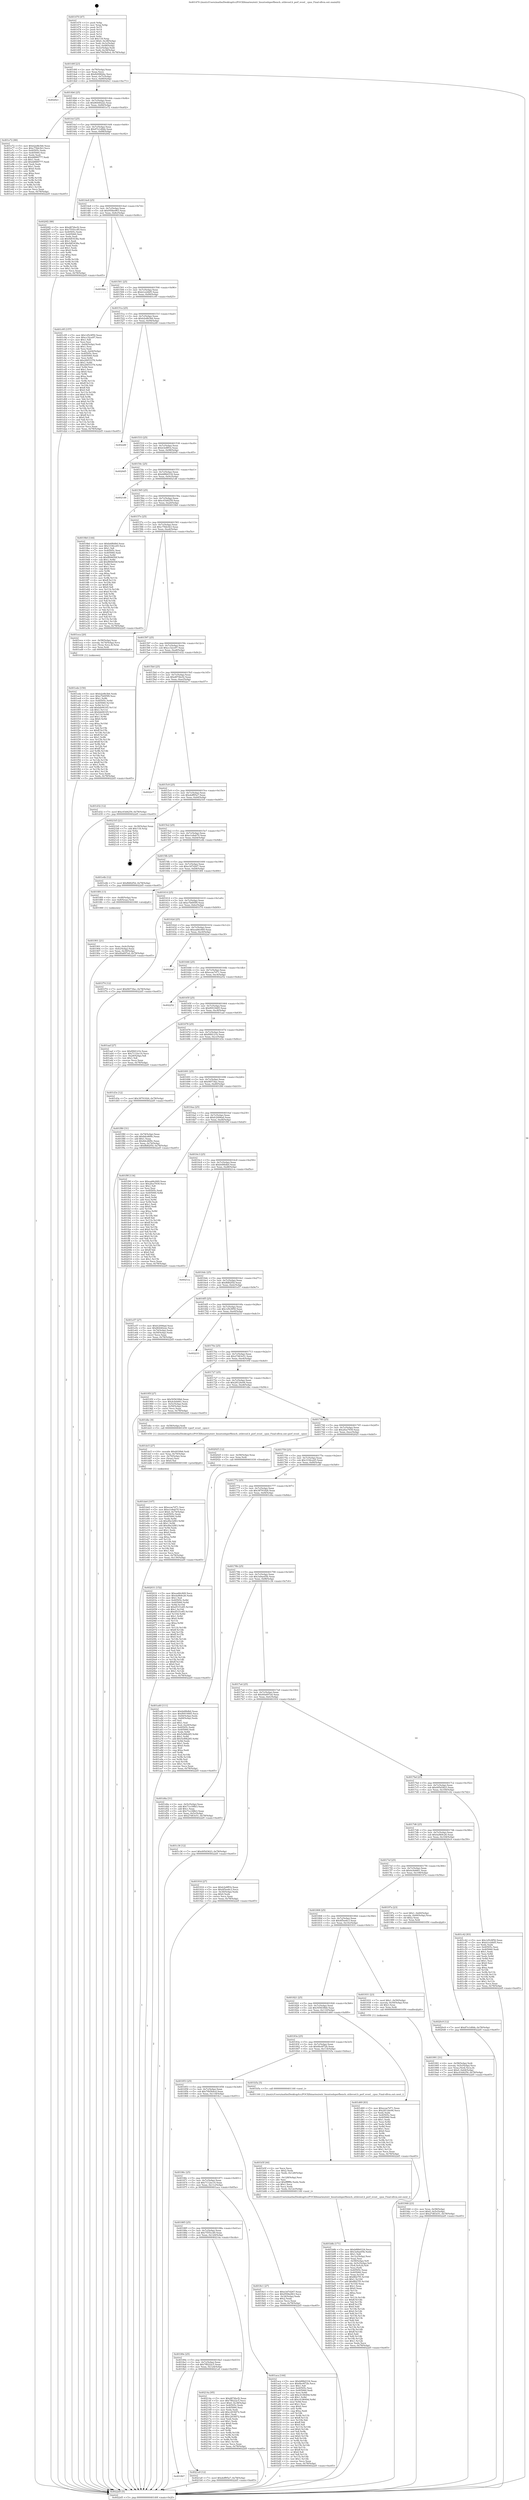digraph "0x401470" {
  label = "0x401470 (/mnt/c/Users/mathe/Desktop/tcc/POCII/binaries/extr_linuxtoolsperfbench..utilevsel.h_perf_evsel__cpus_Final-ollvm.out::main(0))"
  labelloc = "t"
  node[shape=record]

  Entry [label="",width=0.3,height=0.3,shape=circle,fillcolor=black,style=filled]
  "0x40149f" [label="{
     0x40149f [23]\l
     | [instrs]\l
     &nbsp;&nbsp;0x40149f \<+3\>: mov -0x78(%rbp),%eax\l
     &nbsp;&nbsp;0x4014a2 \<+2\>: mov %eax,%ecx\l
     &nbsp;&nbsp;0x4014a4 \<+6\>: sub $0x820982bc,%ecx\l
     &nbsp;&nbsp;0x4014aa \<+3\>: mov %eax,-0x7c(%rbp)\l
     &nbsp;&nbsp;0x4014ad \<+3\>: mov %ecx,-0x80(%rbp)\l
     &nbsp;&nbsp;0x4014b0 \<+6\>: je 00000000004020e1 \<main+0xc71\>\l
  }"]
  "0x4020e1" [label="{
     0x4020e1\l
  }", style=dashed]
  "0x4014b6" [label="{
     0x4014b6 [25]\l
     | [instrs]\l
     &nbsp;&nbsp;0x4014b6 \<+5\>: jmp 00000000004014bb \<main+0x4b\>\l
     &nbsp;&nbsp;0x4014bb \<+3\>: mov -0x7c(%rbp),%eax\l
     &nbsp;&nbsp;0x4014be \<+5\>: sub $0x8644622e,%eax\l
     &nbsp;&nbsp;0x4014c3 \<+6\>: mov %eax,-0x84(%rbp)\l
     &nbsp;&nbsp;0x4014c9 \<+6\>: je 0000000000401e72 \<main+0xa02\>\l
  }"]
  Exit [label="",width=0.3,height=0.3,shape=circle,fillcolor=black,style=filled,peripheries=2]
  "0x401e72" [label="{
     0x401e72 [88]\l
     | [instrs]\l
     &nbsp;&nbsp;0x401e72 \<+5\>: mov $0xb2e8b3b6,%eax\l
     &nbsp;&nbsp;0x401e77 \<+5\>: mov $0xc75bb3b3,%ecx\l
     &nbsp;&nbsp;0x401e7c \<+7\>: mov 0x40505c,%edx\l
     &nbsp;&nbsp;0x401e83 \<+7\>: mov 0x405060,%esi\l
     &nbsp;&nbsp;0x401e8a \<+2\>: mov %edx,%edi\l
     &nbsp;&nbsp;0x401e8c \<+6\>: sub $0xb8889777,%edi\l
     &nbsp;&nbsp;0x401e92 \<+3\>: sub $0x1,%edi\l
     &nbsp;&nbsp;0x401e95 \<+6\>: add $0xb8889777,%edi\l
     &nbsp;&nbsp;0x401e9b \<+3\>: imul %edi,%edx\l
     &nbsp;&nbsp;0x401e9e \<+3\>: and $0x1,%edx\l
     &nbsp;&nbsp;0x401ea1 \<+3\>: cmp $0x0,%edx\l
     &nbsp;&nbsp;0x401ea4 \<+4\>: sete %r8b\l
     &nbsp;&nbsp;0x401ea8 \<+3\>: cmp $0xa,%esi\l
     &nbsp;&nbsp;0x401eab \<+4\>: setl %r9b\l
     &nbsp;&nbsp;0x401eaf \<+3\>: mov %r8b,%r10b\l
     &nbsp;&nbsp;0x401eb2 \<+3\>: and %r9b,%r10b\l
     &nbsp;&nbsp;0x401eb5 \<+3\>: xor %r9b,%r8b\l
     &nbsp;&nbsp;0x401eb8 \<+3\>: or %r8b,%r10b\l
     &nbsp;&nbsp;0x401ebb \<+4\>: test $0x1,%r10b\l
     &nbsp;&nbsp;0x401ebf \<+3\>: cmovne %ecx,%eax\l
     &nbsp;&nbsp;0x401ec2 \<+3\>: mov %eax,-0x78(%rbp)\l
     &nbsp;&nbsp;0x401ec5 \<+5\>: jmp 00000000004022d5 \<main+0xe65\>\l
  }"]
  "0x4014cf" [label="{
     0x4014cf [25]\l
     | [instrs]\l
     &nbsp;&nbsp;0x4014cf \<+5\>: jmp 00000000004014d4 \<main+0x64\>\l
     &nbsp;&nbsp;0x4014d4 \<+3\>: mov -0x7c(%rbp),%eax\l
     &nbsp;&nbsp;0x4014d7 \<+5\>: sub $0x87e1d0bb,%eax\l
     &nbsp;&nbsp;0x4014dc \<+6\>: mov %eax,-0x88(%rbp)\l
     &nbsp;&nbsp;0x4014e2 \<+6\>: je 00000000004020f2 \<main+0xc82\>\l
  }"]
  "0x4018b7" [label="{
     0x4018b7\l
  }", style=dashed]
  "0x4020f2" [label="{
     0x4020f2 [88]\l
     | [instrs]\l
     &nbsp;&nbsp;0x4020f2 \<+5\>: mov $0xd874bcf2,%eax\l
     &nbsp;&nbsp;0x4020f7 \<+5\>: mov $0x7555cc49,%ecx\l
     &nbsp;&nbsp;0x4020fc \<+7\>: mov 0x40505c,%edx\l
     &nbsp;&nbsp;0x402103 \<+7\>: mov 0x405060,%esi\l
     &nbsp;&nbsp;0x40210a \<+2\>: mov %edx,%edi\l
     &nbsp;&nbsp;0x40210c \<+6\>: sub $0x9df3438a,%edi\l
     &nbsp;&nbsp;0x402112 \<+3\>: sub $0x1,%edi\l
     &nbsp;&nbsp;0x402115 \<+6\>: add $0x9df3438a,%edi\l
     &nbsp;&nbsp;0x40211b \<+3\>: imul %edi,%edx\l
     &nbsp;&nbsp;0x40211e \<+3\>: and $0x1,%edx\l
     &nbsp;&nbsp;0x402121 \<+3\>: cmp $0x0,%edx\l
     &nbsp;&nbsp;0x402124 \<+4\>: sete %r8b\l
     &nbsp;&nbsp;0x402128 \<+3\>: cmp $0xa,%esi\l
     &nbsp;&nbsp;0x40212b \<+4\>: setl %r9b\l
     &nbsp;&nbsp;0x40212f \<+3\>: mov %r8b,%r10b\l
     &nbsp;&nbsp;0x402132 \<+3\>: and %r9b,%r10b\l
     &nbsp;&nbsp;0x402135 \<+3\>: xor %r9b,%r8b\l
     &nbsp;&nbsp;0x402138 \<+3\>: or %r8b,%r10b\l
     &nbsp;&nbsp;0x40213b \<+4\>: test $0x1,%r10b\l
     &nbsp;&nbsp;0x40213f \<+3\>: cmovne %ecx,%eax\l
     &nbsp;&nbsp;0x402142 \<+3\>: mov %eax,-0x78(%rbp)\l
     &nbsp;&nbsp;0x402145 \<+5\>: jmp 00000000004022d5 \<main+0xe65\>\l
  }"]
  "0x4014e8" [label="{
     0x4014e8 [25]\l
     | [instrs]\l
     &nbsp;&nbsp;0x4014e8 \<+5\>: jmp 00000000004014ed \<main+0x7d\>\l
     &nbsp;&nbsp;0x4014ed \<+3\>: mov -0x7c(%rbp),%eax\l
     &nbsp;&nbsp;0x4014f0 \<+5\>: sub $0x950be963,%eax\l
     &nbsp;&nbsp;0x4014f5 \<+6\>: mov %eax,-0x8c(%rbp)\l
     &nbsp;&nbsp;0x4014fb \<+6\>: je 00000000004018dc \<main+0x46c\>\l
  }"]
  "0x4021a9" [label="{
     0x4021a9 [12]\l
     | [instrs]\l
     &nbsp;&nbsp;0x4021a9 \<+7\>: movl $0xdeff95a7,-0x78(%rbp)\l
     &nbsp;&nbsp;0x4021b0 \<+5\>: jmp 00000000004022d5 \<main+0xe65\>\l
  }"]
  "0x4018dc" [label="{
     0x4018dc\l
  }", style=dashed]
  "0x401501" [label="{
     0x401501 [25]\l
     | [instrs]\l
     &nbsp;&nbsp;0x401501 \<+5\>: jmp 0000000000401506 \<main+0x96\>\l
     &nbsp;&nbsp;0x401506 \<+3\>: mov -0x7c(%rbp),%eax\l
     &nbsp;&nbsp;0x401509 \<+5\>: sub $0xb1e24bf5,%eax\l
     &nbsp;&nbsp;0x40150e \<+6\>: mov %eax,-0x90(%rbp)\l
     &nbsp;&nbsp;0x401514 \<+6\>: je 0000000000401c95 \<main+0x825\>\l
  }"]
  "0x40189e" [label="{
     0x40189e [25]\l
     | [instrs]\l
     &nbsp;&nbsp;0x40189e \<+5\>: jmp 00000000004018a3 \<main+0x433\>\l
     &nbsp;&nbsp;0x4018a3 \<+3\>: mov -0x7c(%rbp),%eax\l
     &nbsp;&nbsp;0x4018a6 \<+5\>: sub $0x7f8222c5,%eax\l
     &nbsp;&nbsp;0x4018ab \<+6\>: mov %eax,-0x124(%rbp)\l
     &nbsp;&nbsp;0x4018b1 \<+6\>: je 00000000004021a9 \<main+0xd39\>\l
  }"]
  "0x401c95" [label="{
     0x401c95 [157]\l
     | [instrs]\l
     &nbsp;&nbsp;0x401c95 \<+5\>: mov $0x1d5c9f50,%eax\l
     &nbsp;&nbsp;0x401c9a \<+5\>: mov $0xcc32ce97,%ecx\l
     &nbsp;&nbsp;0x401c9f \<+2\>: mov $0x1,%dl\l
     &nbsp;&nbsp;0x401ca1 \<+2\>: xor %esi,%esi\l
     &nbsp;&nbsp;0x401ca3 \<+3\>: mov -0x64(%rbp),%edi\l
     &nbsp;&nbsp;0x401ca6 \<+3\>: sub $0x1,%esi\l
     &nbsp;&nbsp;0x401ca9 \<+2\>: sub %esi,%edi\l
     &nbsp;&nbsp;0x401cab \<+3\>: mov %edi,-0x64(%rbp)\l
     &nbsp;&nbsp;0x401cae \<+7\>: mov 0x40505c,%esi\l
     &nbsp;&nbsp;0x401cb5 \<+7\>: mov 0x405060,%edi\l
     &nbsp;&nbsp;0x401cbc \<+3\>: mov %esi,%r8d\l
     &nbsp;&nbsp;0x401cbf \<+7\>: add $0x20653378,%r8d\l
     &nbsp;&nbsp;0x401cc6 \<+4\>: sub $0x1,%r8d\l
     &nbsp;&nbsp;0x401cca \<+7\>: sub $0x20653378,%r8d\l
     &nbsp;&nbsp;0x401cd1 \<+4\>: imul %r8d,%esi\l
     &nbsp;&nbsp;0x401cd5 \<+3\>: and $0x1,%esi\l
     &nbsp;&nbsp;0x401cd8 \<+3\>: cmp $0x0,%esi\l
     &nbsp;&nbsp;0x401cdb \<+4\>: sete %r9b\l
     &nbsp;&nbsp;0x401cdf \<+3\>: cmp $0xa,%edi\l
     &nbsp;&nbsp;0x401ce2 \<+4\>: setl %r10b\l
     &nbsp;&nbsp;0x401ce6 \<+3\>: mov %r9b,%r11b\l
     &nbsp;&nbsp;0x401ce9 \<+4\>: xor $0xff,%r11b\l
     &nbsp;&nbsp;0x401ced \<+3\>: mov %r10b,%bl\l
     &nbsp;&nbsp;0x401cf0 \<+3\>: xor $0xff,%bl\l
     &nbsp;&nbsp;0x401cf3 \<+3\>: xor $0x0,%dl\l
     &nbsp;&nbsp;0x401cf6 \<+3\>: mov %r11b,%r14b\l
     &nbsp;&nbsp;0x401cf9 \<+4\>: and $0x0,%r14b\l
     &nbsp;&nbsp;0x401cfd \<+3\>: and %dl,%r9b\l
     &nbsp;&nbsp;0x401d00 \<+3\>: mov %bl,%r15b\l
     &nbsp;&nbsp;0x401d03 \<+4\>: and $0x0,%r15b\l
     &nbsp;&nbsp;0x401d07 \<+3\>: and %dl,%r10b\l
     &nbsp;&nbsp;0x401d0a \<+3\>: or %r9b,%r14b\l
     &nbsp;&nbsp;0x401d0d \<+3\>: or %r10b,%r15b\l
     &nbsp;&nbsp;0x401d10 \<+3\>: xor %r15b,%r14b\l
     &nbsp;&nbsp;0x401d13 \<+3\>: or %bl,%r11b\l
     &nbsp;&nbsp;0x401d16 \<+4\>: xor $0xff,%r11b\l
     &nbsp;&nbsp;0x401d1a \<+3\>: or $0x0,%dl\l
     &nbsp;&nbsp;0x401d1d \<+3\>: and %dl,%r11b\l
     &nbsp;&nbsp;0x401d20 \<+3\>: or %r11b,%r14b\l
     &nbsp;&nbsp;0x401d23 \<+4\>: test $0x1,%r14b\l
     &nbsp;&nbsp;0x401d27 \<+3\>: cmovne %ecx,%eax\l
     &nbsp;&nbsp;0x401d2a \<+3\>: mov %eax,-0x78(%rbp)\l
     &nbsp;&nbsp;0x401d2d \<+5\>: jmp 00000000004022d5 \<main+0xe65\>\l
  }"]
  "0x40151a" [label="{
     0x40151a [25]\l
     | [instrs]\l
     &nbsp;&nbsp;0x40151a \<+5\>: jmp 000000000040151f \<main+0xaf\>\l
     &nbsp;&nbsp;0x40151f \<+3\>: mov -0x7c(%rbp),%eax\l
     &nbsp;&nbsp;0x401522 \<+5\>: sub $0xb2e8b3b6,%eax\l
     &nbsp;&nbsp;0x401527 \<+6\>: mov %eax,-0x94(%rbp)\l
     &nbsp;&nbsp;0x40152d \<+6\>: je 000000000040228f \<main+0xe1f\>\l
  }"]
  "0x40214a" [label="{
     0x40214a [95]\l
     | [instrs]\l
     &nbsp;&nbsp;0x40214a \<+5\>: mov $0xd874bcf2,%eax\l
     &nbsp;&nbsp;0x40214f \<+5\>: mov $0x7f8222c5,%ecx\l
     &nbsp;&nbsp;0x402154 \<+7\>: movl $0x0,-0x38(%rbp)\l
     &nbsp;&nbsp;0x40215b \<+7\>: mov 0x40505c,%edx\l
     &nbsp;&nbsp;0x402162 \<+7\>: mov 0x405060,%esi\l
     &nbsp;&nbsp;0x402169 \<+2\>: mov %edx,%edi\l
     &nbsp;&nbsp;0x40216b \<+6\>: add $0xc203fd72,%edi\l
     &nbsp;&nbsp;0x402171 \<+3\>: sub $0x1,%edi\l
     &nbsp;&nbsp;0x402174 \<+6\>: sub $0xc203fd72,%edi\l
     &nbsp;&nbsp;0x40217a \<+3\>: imul %edi,%edx\l
     &nbsp;&nbsp;0x40217d \<+3\>: and $0x1,%edx\l
     &nbsp;&nbsp;0x402180 \<+3\>: cmp $0x0,%edx\l
     &nbsp;&nbsp;0x402183 \<+4\>: sete %r8b\l
     &nbsp;&nbsp;0x402187 \<+3\>: cmp $0xa,%esi\l
     &nbsp;&nbsp;0x40218a \<+4\>: setl %r9b\l
     &nbsp;&nbsp;0x40218e \<+3\>: mov %r8b,%r10b\l
     &nbsp;&nbsp;0x402191 \<+3\>: and %r9b,%r10b\l
     &nbsp;&nbsp;0x402194 \<+3\>: xor %r9b,%r8b\l
     &nbsp;&nbsp;0x402197 \<+3\>: or %r8b,%r10b\l
     &nbsp;&nbsp;0x40219a \<+4\>: test $0x1,%r10b\l
     &nbsp;&nbsp;0x40219e \<+3\>: cmovne %ecx,%eax\l
     &nbsp;&nbsp;0x4021a1 \<+3\>: mov %eax,-0x78(%rbp)\l
     &nbsp;&nbsp;0x4021a4 \<+5\>: jmp 00000000004022d5 \<main+0xe65\>\l
  }"]
  "0x40228f" [label="{
     0x40228f\l
  }", style=dashed]
  "0x401533" [label="{
     0x401533 [25]\l
     | [instrs]\l
     &nbsp;&nbsp;0x401533 \<+5\>: jmp 0000000000401538 \<main+0xc8\>\l
     &nbsp;&nbsp;0x401538 \<+3\>: mov -0x7c(%rbp),%eax\l
     &nbsp;&nbsp;0x40153b \<+5\>: sub $0xb3e8ff1b,%eax\l
     &nbsp;&nbsp;0x401540 \<+6\>: mov %eax,-0x98(%rbp)\l
     &nbsp;&nbsp;0x401546 \<+6\>: je 00000000004020d5 \<main+0xc65\>\l
  }"]
  "0x402031" [label="{
     0x402031 [152]\l
     | [instrs]\l
     &nbsp;&nbsp;0x402031 \<+5\>: mov $0xea66c849,%ecx\l
     &nbsp;&nbsp;0x402036 \<+5\>: mov $0x4a9b9c26,%edx\l
     &nbsp;&nbsp;0x40203b \<+3\>: mov $0x1,%sil\l
     &nbsp;&nbsp;0x40203e \<+8\>: mov 0x40505c,%r8d\l
     &nbsp;&nbsp;0x402046 \<+8\>: mov 0x405060,%r9d\l
     &nbsp;&nbsp;0x40204e \<+3\>: mov %r8d,%r10d\l
     &nbsp;&nbsp;0x402051 \<+7\>: add $0xd51f1e85,%r10d\l
     &nbsp;&nbsp;0x402058 \<+4\>: sub $0x1,%r10d\l
     &nbsp;&nbsp;0x40205c \<+7\>: sub $0xd51f1e85,%r10d\l
     &nbsp;&nbsp;0x402063 \<+4\>: imul %r10d,%r8d\l
     &nbsp;&nbsp;0x402067 \<+4\>: and $0x1,%r8d\l
     &nbsp;&nbsp;0x40206b \<+4\>: cmp $0x0,%r8d\l
     &nbsp;&nbsp;0x40206f \<+4\>: sete %r11b\l
     &nbsp;&nbsp;0x402073 \<+4\>: cmp $0xa,%r9d\l
     &nbsp;&nbsp;0x402077 \<+3\>: setl %bl\l
     &nbsp;&nbsp;0x40207a \<+3\>: mov %r11b,%r14b\l
     &nbsp;&nbsp;0x40207d \<+4\>: xor $0xff,%r14b\l
     &nbsp;&nbsp;0x402081 \<+3\>: mov %bl,%r15b\l
     &nbsp;&nbsp;0x402084 \<+4\>: xor $0xff,%r15b\l
     &nbsp;&nbsp;0x402088 \<+4\>: xor $0x0,%sil\l
     &nbsp;&nbsp;0x40208c \<+3\>: mov %r14b,%r12b\l
     &nbsp;&nbsp;0x40208f \<+4\>: and $0x0,%r12b\l
     &nbsp;&nbsp;0x402093 \<+3\>: and %sil,%r11b\l
     &nbsp;&nbsp;0x402096 \<+3\>: mov %r15b,%r13b\l
     &nbsp;&nbsp;0x402099 \<+4\>: and $0x0,%r13b\l
     &nbsp;&nbsp;0x40209d \<+3\>: and %sil,%bl\l
     &nbsp;&nbsp;0x4020a0 \<+3\>: or %r11b,%r12b\l
     &nbsp;&nbsp;0x4020a3 \<+3\>: or %bl,%r13b\l
     &nbsp;&nbsp;0x4020a6 \<+3\>: xor %r13b,%r12b\l
     &nbsp;&nbsp;0x4020a9 \<+3\>: or %r15b,%r14b\l
     &nbsp;&nbsp;0x4020ac \<+4\>: xor $0xff,%r14b\l
     &nbsp;&nbsp;0x4020b0 \<+4\>: or $0x0,%sil\l
     &nbsp;&nbsp;0x4020b4 \<+3\>: and %sil,%r14b\l
     &nbsp;&nbsp;0x4020b7 \<+3\>: or %r14b,%r12b\l
     &nbsp;&nbsp;0x4020ba \<+4\>: test $0x1,%r12b\l
     &nbsp;&nbsp;0x4020be \<+3\>: cmovne %edx,%ecx\l
     &nbsp;&nbsp;0x4020c1 \<+3\>: mov %ecx,-0x78(%rbp)\l
     &nbsp;&nbsp;0x4020c4 \<+5\>: jmp 00000000004022d5 \<main+0xe65\>\l
  }"]
  "0x4020d5" [label="{
     0x4020d5\l
  }", style=dashed]
  "0x40154c" [label="{
     0x40154c [25]\l
     | [instrs]\l
     &nbsp;&nbsp;0x40154c \<+5\>: jmp 0000000000401551 \<main+0xe1\>\l
     &nbsp;&nbsp;0x401551 \<+3\>: mov -0x7c(%rbp),%eax\l
     &nbsp;&nbsp;0x401554 \<+5\>: sub $0xb88b0334,%eax\l
     &nbsp;&nbsp;0x401559 \<+6\>: mov %eax,-0x9c(%rbp)\l
     &nbsp;&nbsp;0x40155f \<+6\>: je 00000000004021d6 \<main+0xd66\>\l
  }"]
  "0x401ede" [label="{
     0x401ede [150]\l
     | [instrs]\l
     &nbsp;&nbsp;0x401ede \<+5\>: mov $0xb2e8b3b6,%edx\l
     &nbsp;&nbsp;0x401ee3 \<+5\>: mov $0xe7b695f9,%esi\l
     &nbsp;&nbsp;0x401ee8 \<+3\>: mov $0x1,%r8b\l
     &nbsp;&nbsp;0x401eeb \<+8\>: mov 0x40505c,%r9d\l
     &nbsp;&nbsp;0x401ef3 \<+8\>: mov 0x405060,%r10d\l
     &nbsp;&nbsp;0x401efb \<+3\>: mov %r9d,%r11d\l
     &nbsp;&nbsp;0x401efe \<+7\>: add $0xfab06165,%r11d\l
     &nbsp;&nbsp;0x401f05 \<+4\>: sub $0x1,%r11d\l
     &nbsp;&nbsp;0x401f09 \<+7\>: sub $0xfab06165,%r11d\l
     &nbsp;&nbsp;0x401f10 \<+4\>: imul %r11d,%r9d\l
     &nbsp;&nbsp;0x401f14 \<+4\>: and $0x1,%r9d\l
     &nbsp;&nbsp;0x401f18 \<+4\>: cmp $0x0,%r9d\l
     &nbsp;&nbsp;0x401f1c \<+3\>: sete %bl\l
     &nbsp;&nbsp;0x401f1f \<+4\>: cmp $0xa,%r10d\l
     &nbsp;&nbsp;0x401f23 \<+4\>: setl %r14b\l
     &nbsp;&nbsp;0x401f27 \<+3\>: mov %bl,%r15b\l
     &nbsp;&nbsp;0x401f2a \<+4\>: xor $0xff,%r15b\l
     &nbsp;&nbsp;0x401f2e \<+3\>: mov %r14b,%r12b\l
     &nbsp;&nbsp;0x401f31 \<+4\>: xor $0xff,%r12b\l
     &nbsp;&nbsp;0x401f35 \<+4\>: xor $0x1,%r8b\l
     &nbsp;&nbsp;0x401f39 \<+3\>: mov %r15b,%r13b\l
     &nbsp;&nbsp;0x401f3c \<+4\>: and $0xff,%r13b\l
     &nbsp;&nbsp;0x401f40 \<+3\>: and %r8b,%bl\l
     &nbsp;&nbsp;0x401f43 \<+3\>: mov %r12b,%al\l
     &nbsp;&nbsp;0x401f46 \<+2\>: and $0xff,%al\l
     &nbsp;&nbsp;0x401f48 \<+3\>: and %r8b,%r14b\l
     &nbsp;&nbsp;0x401f4b \<+3\>: or %bl,%r13b\l
     &nbsp;&nbsp;0x401f4e \<+3\>: or %r14b,%al\l
     &nbsp;&nbsp;0x401f51 \<+3\>: xor %al,%r13b\l
     &nbsp;&nbsp;0x401f54 \<+3\>: or %r12b,%r15b\l
     &nbsp;&nbsp;0x401f57 \<+4\>: xor $0xff,%r15b\l
     &nbsp;&nbsp;0x401f5b \<+4\>: or $0x1,%r8b\l
     &nbsp;&nbsp;0x401f5f \<+3\>: and %r8b,%r15b\l
     &nbsp;&nbsp;0x401f62 \<+3\>: or %r15b,%r13b\l
     &nbsp;&nbsp;0x401f65 \<+4\>: test $0x1,%r13b\l
     &nbsp;&nbsp;0x401f69 \<+3\>: cmovne %esi,%edx\l
     &nbsp;&nbsp;0x401f6c \<+3\>: mov %edx,-0x78(%rbp)\l
     &nbsp;&nbsp;0x401f6f \<+5\>: jmp 00000000004022d5 \<main+0xe65\>\l
  }"]
  "0x4021d6" [label="{
     0x4021d6\l
  }", style=dashed]
  "0x401565" [label="{
     0x401565 [25]\l
     | [instrs]\l
     &nbsp;&nbsp;0x401565 \<+5\>: jmp 000000000040156a \<main+0xfa\>\l
     &nbsp;&nbsp;0x40156a \<+3\>: mov -0x7c(%rbp),%eax\l
     &nbsp;&nbsp;0x40156d \<+5\>: sub $0xc03d4259,%eax\l
     &nbsp;&nbsp;0x401572 \<+6\>: mov %eax,-0xa0(%rbp)\l
     &nbsp;&nbsp;0x401578 \<+6\>: je 00000000004019b0 \<main+0x540\>\l
  }"]
  "0x401de0" [label="{
     0x401de0 [107]\l
     | [instrs]\l
     &nbsp;&nbsp;0x401de0 \<+5\>: mov $0xecae7d71,%esi\l
     &nbsp;&nbsp;0x401de5 \<+5\>: mov $0xe1e8ab70,%ecx\l
     &nbsp;&nbsp;0x401dea \<+7\>: movl $0x0,-0x74(%rbp)\l
     &nbsp;&nbsp;0x401df1 \<+7\>: mov 0x40505c,%edx\l
     &nbsp;&nbsp;0x401df8 \<+8\>: mov 0x405060,%r8d\l
     &nbsp;&nbsp;0x401e00 \<+3\>: mov %edx,%r9d\l
     &nbsp;&nbsp;0x401e03 \<+7\>: sub $0xd9a32f83,%r9d\l
     &nbsp;&nbsp;0x401e0a \<+4\>: sub $0x1,%r9d\l
     &nbsp;&nbsp;0x401e0e \<+7\>: add $0xd9a32f83,%r9d\l
     &nbsp;&nbsp;0x401e15 \<+4\>: imul %r9d,%edx\l
     &nbsp;&nbsp;0x401e19 \<+3\>: and $0x1,%edx\l
     &nbsp;&nbsp;0x401e1c \<+3\>: cmp $0x0,%edx\l
     &nbsp;&nbsp;0x401e1f \<+4\>: sete %r10b\l
     &nbsp;&nbsp;0x401e23 \<+4\>: cmp $0xa,%r8d\l
     &nbsp;&nbsp;0x401e27 \<+4\>: setl %r11b\l
     &nbsp;&nbsp;0x401e2b \<+3\>: mov %r10b,%bl\l
     &nbsp;&nbsp;0x401e2e \<+3\>: and %r11b,%bl\l
     &nbsp;&nbsp;0x401e31 \<+3\>: xor %r11b,%r10b\l
     &nbsp;&nbsp;0x401e34 \<+3\>: or %r10b,%bl\l
     &nbsp;&nbsp;0x401e37 \<+3\>: test $0x1,%bl\l
     &nbsp;&nbsp;0x401e3a \<+3\>: cmovne %ecx,%esi\l
     &nbsp;&nbsp;0x401e3d \<+3\>: mov %esi,-0x78(%rbp)\l
     &nbsp;&nbsp;0x401e40 \<+6\>: mov %eax,-0x130(%rbp)\l
     &nbsp;&nbsp;0x401e46 \<+5\>: jmp 00000000004022d5 \<main+0xe65\>\l
  }"]
  "0x4019b0" [label="{
     0x4019b0 [144]\l
     | [instrs]\l
     &nbsp;&nbsp;0x4019b0 \<+5\>: mov $0xfe6f6db0,%eax\l
     &nbsp;&nbsp;0x4019b5 \<+5\>: mov $0x3336ce45,%ecx\l
     &nbsp;&nbsp;0x4019ba \<+2\>: mov $0x1,%dl\l
     &nbsp;&nbsp;0x4019bc \<+7\>: mov 0x40505c,%esi\l
     &nbsp;&nbsp;0x4019c3 \<+7\>: mov 0x405060,%edi\l
     &nbsp;&nbsp;0x4019ca \<+3\>: mov %esi,%r8d\l
     &nbsp;&nbsp;0x4019cd \<+7\>: sub $0xf894650f,%r8d\l
     &nbsp;&nbsp;0x4019d4 \<+4\>: sub $0x1,%r8d\l
     &nbsp;&nbsp;0x4019d8 \<+7\>: add $0xf894650f,%r8d\l
     &nbsp;&nbsp;0x4019df \<+4\>: imul %r8d,%esi\l
     &nbsp;&nbsp;0x4019e3 \<+3\>: and $0x1,%esi\l
     &nbsp;&nbsp;0x4019e6 \<+3\>: cmp $0x0,%esi\l
     &nbsp;&nbsp;0x4019e9 \<+4\>: sete %r9b\l
     &nbsp;&nbsp;0x4019ed \<+3\>: cmp $0xa,%edi\l
     &nbsp;&nbsp;0x4019f0 \<+4\>: setl %r10b\l
     &nbsp;&nbsp;0x4019f4 \<+3\>: mov %r9b,%r11b\l
     &nbsp;&nbsp;0x4019f7 \<+4\>: xor $0xff,%r11b\l
     &nbsp;&nbsp;0x4019fb \<+3\>: mov %r10b,%bl\l
     &nbsp;&nbsp;0x4019fe \<+3\>: xor $0xff,%bl\l
     &nbsp;&nbsp;0x401a01 \<+3\>: xor $0x0,%dl\l
     &nbsp;&nbsp;0x401a04 \<+3\>: mov %r11b,%r14b\l
     &nbsp;&nbsp;0x401a07 \<+4\>: and $0x0,%r14b\l
     &nbsp;&nbsp;0x401a0b \<+3\>: and %dl,%r9b\l
     &nbsp;&nbsp;0x401a0e \<+3\>: mov %bl,%r15b\l
     &nbsp;&nbsp;0x401a11 \<+4\>: and $0x0,%r15b\l
     &nbsp;&nbsp;0x401a15 \<+3\>: and %dl,%r10b\l
     &nbsp;&nbsp;0x401a18 \<+3\>: or %r9b,%r14b\l
     &nbsp;&nbsp;0x401a1b \<+3\>: or %r10b,%r15b\l
     &nbsp;&nbsp;0x401a1e \<+3\>: xor %r15b,%r14b\l
     &nbsp;&nbsp;0x401a21 \<+3\>: or %bl,%r11b\l
     &nbsp;&nbsp;0x401a24 \<+4\>: xor $0xff,%r11b\l
     &nbsp;&nbsp;0x401a28 \<+3\>: or $0x0,%dl\l
     &nbsp;&nbsp;0x401a2b \<+3\>: and %dl,%r11b\l
     &nbsp;&nbsp;0x401a2e \<+3\>: or %r11b,%r14b\l
     &nbsp;&nbsp;0x401a31 \<+4\>: test $0x1,%r14b\l
     &nbsp;&nbsp;0x401a35 \<+3\>: cmovne %ecx,%eax\l
     &nbsp;&nbsp;0x401a38 \<+3\>: mov %eax,-0x78(%rbp)\l
     &nbsp;&nbsp;0x401a3b \<+5\>: jmp 00000000004022d5 \<main+0xe65\>\l
  }"]
  "0x40157e" [label="{
     0x40157e [25]\l
     | [instrs]\l
     &nbsp;&nbsp;0x40157e \<+5\>: jmp 0000000000401583 \<main+0x113\>\l
     &nbsp;&nbsp;0x401583 \<+3\>: mov -0x7c(%rbp),%eax\l
     &nbsp;&nbsp;0x401586 \<+5\>: sub $0xc75bb3b3,%eax\l
     &nbsp;&nbsp;0x40158b \<+6\>: mov %eax,-0xa4(%rbp)\l
     &nbsp;&nbsp;0x401591 \<+6\>: je 0000000000401eca \<main+0xa5a\>\l
  }"]
  "0x401dc5" [label="{
     0x401dc5 [27]\l
     | [instrs]\l
     &nbsp;&nbsp;0x401dc5 \<+10\>: movabs $0x4030b6,%rdi\l
     &nbsp;&nbsp;0x401dcf \<+4\>: mov %rax,-0x70(%rbp)\l
     &nbsp;&nbsp;0x401dd3 \<+4\>: mov -0x70(%rbp),%rax\l
     &nbsp;&nbsp;0x401dd7 \<+2\>: mov (%rax),%esi\l
     &nbsp;&nbsp;0x401dd9 \<+2\>: mov $0x0,%al\l
     &nbsp;&nbsp;0x401ddb \<+5\>: call 0000000000401040 \<printf@plt\>\l
     | [calls]\l
     &nbsp;&nbsp;0x401040 \{1\} (unknown)\l
  }"]
  "0x401eca" [label="{
     0x401eca [20]\l
     | [instrs]\l
     &nbsp;&nbsp;0x401eca \<+4\>: mov -0x58(%rbp),%rax\l
     &nbsp;&nbsp;0x401ece \<+4\>: movslq -0x74(%rbp),%rcx\l
     &nbsp;&nbsp;0x401ed2 \<+4\>: mov (%rax,%rcx,8),%rax\l
     &nbsp;&nbsp;0x401ed6 \<+3\>: mov %rax,%rdi\l
     &nbsp;&nbsp;0x401ed9 \<+5\>: call 0000000000401030 \<free@plt\>\l
     | [calls]\l
     &nbsp;&nbsp;0x401030 \{1\} (unknown)\l
  }"]
  "0x401597" [label="{
     0x401597 [25]\l
     | [instrs]\l
     &nbsp;&nbsp;0x401597 \<+5\>: jmp 000000000040159c \<main+0x12c\>\l
     &nbsp;&nbsp;0x40159c \<+3\>: mov -0x7c(%rbp),%eax\l
     &nbsp;&nbsp;0x40159f \<+5\>: sub $0xcc32ce97,%eax\l
     &nbsp;&nbsp;0x4015a4 \<+6\>: mov %eax,-0xa8(%rbp)\l
     &nbsp;&nbsp;0x4015aa \<+6\>: je 0000000000401d32 \<main+0x8c2\>\l
  }"]
  "0x401b8b" [label="{
     0x401b8b [171]\l
     | [instrs]\l
     &nbsp;&nbsp;0x401b8b \<+5\>: mov $0xb88b0334,%ecx\l
     &nbsp;&nbsp;0x401b90 \<+5\>: mov $0x3a9ae05b,%edx\l
     &nbsp;&nbsp;0x401b95 \<+3\>: mov $0x1,%dil\l
     &nbsp;&nbsp;0x401b98 \<+6\>: mov -0x12c(%rbp),%esi\l
     &nbsp;&nbsp;0x401b9e \<+3\>: imul %eax,%esi\l
     &nbsp;&nbsp;0x401ba1 \<+4\>: mov -0x58(%rbp),%r8\l
     &nbsp;&nbsp;0x401ba5 \<+4\>: movslq -0x5c(%rbp),%r9\l
     &nbsp;&nbsp;0x401ba9 \<+4\>: mov (%r8,%r9,8),%r8\l
     &nbsp;&nbsp;0x401bad \<+3\>: mov %esi,(%r8)\l
     &nbsp;&nbsp;0x401bb0 \<+7\>: mov 0x40505c,%eax\l
     &nbsp;&nbsp;0x401bb7 \<+7\>: mov 0x405060,%esi\l
     &nbsp;&nbsp;0x401bbe \<+3\>: mov %eax,%r10d\l
     &nbsp;&nbsp;0x401bc1 \<+7\>: sub $0xffd27f5,%r10d\l
     &nbsp;&nbsp;0x401bc8 \<+4\>: sub $0x1,%r10d\l
     &nbsp;&nbsp;0x401bcc \<+7\>: add $0xffd27f5,%r10d\l
     &nbsp;&nbsp;0x401bd3 \<+4\>: imul %r10d,%eax\l
     &nbsp;&nbsp;0x401bd7 \<+3\>: and $0x1,%eax\l
     &nbsp;&nbsp;0x401bda \<+3\>: cmp $0x0,%eax\l
     &nbsp;&nbsp;0x401bdd \<+4\>: sete %r11b\l
     &nbsp;&nbsp;0x401be1 \<+3\>: cmp $0xa,%esi\l
     &nbsp;&nbsp;0x401be4 \<+3\>: setl %bl\l
     &nbsp;&nbsp;0x401be7 \<+3\>: mov %r11b,%r14b\l
     &nbsp;&nbsp;0x401bea \<+4\>: xor $0xff,%r14b\l
     &nbsp;&nbsp;0x401bee \<+3\>: mov %bl,%r15b\l
     &nbsp;&nbsp;0x401bf1 \<+4\>: xor $0xff,%r15b\l
     &nbsp;&nbsp;0x401bf5 \<+4\>: xor $0x0,%dil\l
     &nbsp;&nbsp;0x401bf9 \<+3\>: mov %r14b,%r12b\l
     &nbsp;&nbsp;0x401bfc \<+4\>: and $0x0,%r12b\l
     &nbsp;&nbsp;0x401c00 \<+3\>: and %dil,%r11b\l
     &nbsp;&nbsp;0x401c03 \<+3\>: mov %r15b,%r13b\l
     &nbsp;&nbsp;0x401c06 \<+4\>: and $0x0,%r13b\l
     &nbsp;&nbsp;0x401c0a \<+3\>: and %dil,%bl\l
     &nbsp;&nbsp;0x401c0d \<+3\>: or %r11b,%r12b\l
     &nbsp;&nbsp;0x401c10 \<+3\>: or %bl,%r13b\l
     &nbsp;&nbsp;0x401c13 \<+3\>: xor %r13b,%r12b\l
     &nbsp;&nbsp;0x401c16 \<+3\>: or %r15b,%r14b\l
     &nbsp;&nbsp;0x401c19 \<+4\>: xor $0xff,%r14b\l
     &nbsp;&nbsp;0x401c1d \<+4\>: or $0x0,%dil\l
     &nbsp;&nbsp;0x401c21 \<+3\>: and %dil,%r14b\l
     &nbsp;&nbsp;0x401c24 \<+3\>: or %r14b,%r12b\l
     &nbsp;&nbsp;0x401c27 \<+4\>: test $0x1,%r12b\l
     &nbsp;&nbsp;0x401c2b \<+3\>: cmovne %edx,%ecx\l
     &nbsp;&nbsp;0x401c2e \<+3\>: mov %ecx,-0x78(%rbp)\l
     &nbsp;&nbsp;0x401c31 \<+5\>: jmp 00000000004022d5 \<main+0xe65\>\l
  }"]
  "0x401d32" [label="{
     0x401d32 [12]\l
     | [instrs]\l
     &nbsp;&nbsp;0x401d32 \<+7\>: movl $0xc03d4259,-0x78(%rbp)\l
     &nbsp;&nbsp;0x401d39 \<+5\>: jmp 00000000004022d5 \<main+0xe65\>\l
  }"]
  "0x4015b0" [label="{
     0x4015b0 [25]\l
     | [instrs]\l
     &nbsp;&nbsp;0x4015b0 \<+5\>: jmp 00000000004015b5 \<main+0x145\>\l
     &nbsp;&nbsp;0x4015b5 \<+3\>: mov -0x7c(%rbp),%eax\l
     &nbsp;&nbsp;0x4015b8 \<+5\>: sub $0xd874bcf2,%eax\l
     &nbsp;&nbsp;0x4015bd \<+6\>: mov %eax,-0xac(%rbp)\l
     &nbsp;&nbsp;0x4015c3 \<+6\>: je 00000000004022c7 \<main+0xe57\>\l
  }"]
  "0x401b5f" [label="{
     0x401b5f [44]\l
     | [instrs]\l
     &nbsp;&nbsp;0x401b5f \<+2\>: xor %ecx,%ecx\l
     &nbsp;&nbsp;0x401b61 \<+5\>: mov $0x2,%edx\l
     &nbsp;&nbsp;0x401b66 \<+6\>: mov %edx,-0x128(%rbp)\l
     &nbsp;&nbsp;0x401b6c \<+1\>: cltd\l
     &nbsp;&nbsp;0x401b6d \<+6\>: mov -0x128(%rbp),%esi\l
     &nbsp;&nbsp;0x401b73 \<+2\>: idiv %esi\l
     &nbsp;&nbsp;0x401b75 \<+6\>: imul $0xfffffffe,%edx,%edx\l
     &nbsp;&nbsp;0x401b7b \<+3\>: sub $0x1,%ecx\l
     &nbsp;&nbsp;0x401b7e \<+2\>: sub %ecx,%edx\l
     &nbsp;&nbsp;0x401b80 \<+6\>: mov %edx,-0x12c(%rbp)\l
     &nbsp;&nbsp;0x401b86 \<+5\>: call 0000000000401160 \<next_i\>\l
     | [calls]\l
     &nbsp;&nbsp;0x401160 \{1\} (/mnt/c/Users/mathe/Desktop/tcc/POCII/binaries/extr_linuxtoolsperfbench..utilevsel.h_perf_evsel__cpus_Final-ollvm.out::next_i)\l
  }"]
  "0x4022c7" [label="{
     0x4022c7\l
  }", style=dashed]
  "0x4015c9" [label="{
     0x4015c9 [25]\l
     | [instrs]\l
     &nbsp;&nbsp;0x4015c9 \<+5\>: jmp 00000000004015ce \<main+0x15e\>\l
     &nbsp;&nbsp;0x4015ce \<+3\>: mov -0x7c(%rbp),%eax\l
     &nbsp;&nbsp;0x4015d1 \<+5\>: sub $0xdeff95a7,%eax\l
     &nbsp;&nbsp;0x4015d6 \<+6\>: mov %eax,-0xb0(%rbp)\l
     &nbsp;&nbsp;0x4015dc \<+6\>: je 00000000004021b5 \<main+0xd45\>\l
  }"]
  "0x401885" [label="{
     0x401885 [25]\l
     | [instrs]\l
     &nbsp;&nbsp;0x401885 \<+5\>: jmp 000000000040188a \<main+0x41a\>\l
     &nbsp;&nbsp;0x40188a \<+3\>: mov -0x7c(%rbp),%eax\l
     &nbsp;&nbsp;0x40188d \<+5\>: sub $0x7555cc49,%eax\l
     &nbsp;&nbsp;0x401892 \<+6\>: mov %eax,-0x120(%rbp)\l
     &nbsp;&nbsp;0x401898 \<+6\>: je 000000000040214a \<main+0xcda\>\l
  }"]
  "0x4021b5" [label="{
     0x4021b5 [21]\l
     | [instrs]\l
     &nbsp;&nbsp;0x4021b5 \<+3\>: mov -0x38(%rbp),%eax\l
     &nbsp;&nbsp;0x4021b8 \<+7\>: add $0x118,%rsp\l
     &nbsp;&nbsp;0x4021bf \<+1\>: pop %rbx\l
     &nbsp;&nbsp;0x4021c0 \<+2\>: pop %r12\l
     &nbsp;&nbsp;0x4021c2 \<+2\>: pop %r13\l
     &nbsp;&nbsp;0x4021c4 \<+2\>: pop %r14\l
     &nbsp;&nbsp;0x4021c6 \<+2\>: pop %r15\l
     &nbsp;&nbsp;0x4021c8 \<+1\>: pop %rbp\l
     &nbsp;&nbsp;0x4021c9 \<+1\>: ret\l
  }"]
  "0x4015e2" [label="{
     0x4015e2 [25]\l
     | [instrs]\l
     &nbsp;&nbsp;0x4015e2 \<+5\>: jmp 00000000004015e7 \<main+0x177\>\l
     &nbsp;&nbsp;0x4015e7 \<+3\>: mov -0x7c(%rbp),%eax\l
     &nbsp;&nbsp;0x4015ea \<+5\>: sub $0xe1e8ab70,%eax\l
     &nbsp;&nbsp;0x4015ef \<+6\>: mov %eax,-0xb4(%rbp)\l
     &nbsp;&nbsp;0x4015f5 \<+6\>: je 0000000000401e4b \<main+0x9db\>\l
  }"]
  "0x401aca" [label="{
     0x401aca [144]\l
     | [instrs]\l
     &nbsp;&nbsp;0x401aca \<+5\>: mov $0xb88b0334,%eax\l
     &nbsp;&nbsp;0x401acf \<+5\>: mov $0x6bc6f72b,%ecx\l
     &nbsp;&nbsp;0x401ad4 \<+2\>: mov $0x1,%dl\l
     &nbsp;&nbsp;0x401ad6 \<+7\>: mov 0x40505c,%esi\l
     &nbsp;&nbsp;0x401add \<+7\>: mov 0x405060,%edi\l
     &nbsp;&nbsp;0x401ae4 \<+3\>: mov %esi,%r8d\l
     &nbsp;&nbsp;0x401ae7 \<+7\>: add $0xc418649d,%r8d\l
     &nbsp;&nbsp;0x401aee \<+4\>: sub $0x1,%r8d\l
     &nbsp;&nbsp;0x401af2 \<+7\>: sub $0xc418649d,%r8d\l
     &nbsp;&nbsp;0x401af9 \<+4\>: imul %r8d,%esi\l
     &nbsp;&nbsp;0x401afd \<+3\>: and $0x1,%esi\l
     &nbsp;&nbsp;0x401b00 \<+3\>: cmp $0x0,%esi\l
     &nbsp;&nbsp;0x401b03 \<+4\>: sete %r9b\l
     &nbsp;&nbsp;0x401b07 \<+3\>: cmp $0xa,%edi\l
     &nbsp;&nbsp;0x401b0a \<+4\>: setl %r10b\l
     &nbsp;&nbsp;0x401b0e \<+3\>: mov %r9b,%r11b\l
     &nbsp;&nbsp;0x401b11 \<+4\>: xor $0xff,%r11b\l
     &nbsp;&nbsp;0x401b15 \<+3\>: mov %r10b,%bl\l
     &nbsp;&nbsp;0x401b18 \<+3\>: xor $0xff,%bl\l
     &nbsp;&nbsp;0x401b1b \<+3\>: xor $0x0,%dl\l
     &nbsp;&nbsp;0x401b1e \<+3\>: mov %r11b,%r14b\l
     &nbsp;&nbsp;0x401b21 \<+4\>: and $0x0,%r14b\l
     &nbsp;&nbsp;0x401b25 \<+3\>: and %dl,%r9b\l
     &nbsp;&nbsp;0x401b28 \<+3\>: mov %bl,%r15b\l
     &nbsp;&nbsp;0x401b2b \<+4\>: and $0x0,%r15b\l
     &nbsp;&nbsp;0x401b2f \<+3\>: and %dl,%r10b\l
     &nbsp;&nbsp;0x401b32 \<+3\>: or %r9b,%r14b\l
     &nbsp;&nbsp;0x401b35 \<+3\>: or %r10b,%r15b\l
     &nbsp;&nbsp;0x401b38 \<+3\>: xor %r15b,%r14b\l
     &nbsp;&nbsp;0x401b3b \<+3\>: or %bl,%r11b\l
     &nbsp;&nbsp;0x401b3e \<+4\>: xor $0xff,%r11b\l
     &nbsp;&nbsp;0x401b42 \<+3\>: or $0x0,%dl\l
     &nbsp;&nbsp;0x401b45 \<+3\>: and %dl,%r11b\l
     &nbsp;&nbsp;0x401b48 \<+3\>: or %r11b,%r14b\l
     &nbsp;&nbsp;0x401b4b \<+4\>: test $0x1,%r14b\l
     &nbsp;&nbsp;0x401b4f \<+3\>: cmovne %ecx,%eax\l
     &nbsp;&nbsp;0x401b52 \<+3\>: mov %eax,-0x78(%rbp)\l
     &nbsp;&nbsp;0x401b55 \<+5\>: jmp 00000000004022d5 \<main+0xe65\>\l
  }"]
  "0x401e4b" [label="{
     0x401e4b [12]\l
     | [instrs]\l
     &nbsp;&nbsp;0x401e4b \<+7\>: movl $0xffd82f5d,-0x78(%rbp)\l
     &nbsp;&nbsp;0x401e52 \<+5\>: jmp 00000000004022d5 \<main+0xe65\>\l
  }"]
  "0x4015fb" [label="{
     0x4015fb [25]\l
     | [instrs]\l
     &nbsp;&nbsp;0x4015fb \<+5\>: jmp 0000000000401600 \<main+0x190\>\l
     &nbsp;&nbsp;0x401600 \<+3\>: mov -0x7c(%rbp),%eax\l
     &nbsp;&nbsp;0x401603 \<+5\>: sub $0xe3d7d267,%eax\l
     &nbsp;&nbsp;0x401608 \<+6\>: mov %eax,-0xb8(%rbp)\l
     &nbsp;&nbsp;0x40160e \<+6\>: je 00000000004018f4 \<main+0x484\>\l
  }"]
  "0x401991" [label="{
     0x401991 [31]\l
     | [instrs]\l
     &nbsp;&nbsp;0x401991 \<+4\>: mov -0x58(%rbp),%rdi\l
     &nbsp;&nbsp;0x401995 \<+4\>: movslq -0x5c(%rbp),%rcx\l
     &nbsp;&nbsp;0x401999 \<+4\>: mov %rax,(%rdi,%rcx,8)\l
     &nbsp;&nbsp;0x40199d \<+7\>: movl $0x0,-0x64(%rbp)\l
     &nbsp;&nbsp;0x4019a4 \<+7\>: movl $0xc03d4259,-0x78(%rbp)\l
     &nbsp;&nbsp;0x4019ab \<+5\>: jmp 00000000004022d5 \<main+0xe65\>\l
  }"]
  "0x4018f4" [label="{
     0x4018f4 [13]\l
     | [instrs]\l
     &nbsp;&nbsp;0x4018f4 \<+4\>: mov -0x48(%rbp),%rax\l
     &nbsp;&nbsp;0x4018f8 \<+4\>: mov 0x8(%rax),%rdi\l
     &nbsp;&nbsp;0x4018fc \<+5\>: call 0000000000401060 \<atoi@plt\>\l
     | [calls]\l
     &nbsp;&nbsp;0x401060 \{1\} (unknown)\l
  }"]
  "0x401614" [label="{
     0x401614 [25]\l
     | [instrs]\l
     &nbsp;&nbsp;0x401614 \<+5\>: jmp 0000000000401619 \<main+0x1a9\>\l
     &nbsp;&nbsp;0x401619 \<+3\>: mov -0x7c(%rbp),%eax\l
     &nbsp;&nbsp;0x40161c \<+5\>: sub $0xe7b695f9,%eax\l
     &nbsp;&nbsp;0x401621 \<+6\>: mov %eax,-0xbc(%rbp)\l
     &nbsp;&nbsp;0x401627 \<+6\>: je 0000000000401f74 \<main+0xb04\>\l
  }"]
  "0x401948" [label="{
     0x401948 [23]\l
     | [instrs]\l
     &nbsp;&nbsp;0x401948 \<+4\>: mov %rax,-0x58(%rbp)\l
     &nbsp;&nbsp;0x40194c \<+7\>: movl $0x0,-0x5c(%rbp)\l
     &nbsp;&nbsp;0x401953 \<+7\>: movl $0x27d63e51,-0x78(%rbp)\l
     &nbsp;&nbsp;0x40195a \<+5\>: jmp 00000000004022d5 \<main+0xe65\>\l
  }"]
  "0x401f74" [label="{
     0x401f74 [12]\l
     | [instrs]\l
     &nbsp;&nbsp;0x401f74 \<+7\>: movl $0xf4073fac,-0x78(%rbp)\l
     &nbsp;&nbsp;0x401f7b \<+5\>: jmp 00000000004022d5 \<main+0xe65\>\l
  }"]
  "0x40162d" [label="{
     0x40162d [25]\l
     | [instrs]\l
     &nbsp;&nbsp;0x40162d \<+5\>: jmp 0000000000401632 \<main+0x1c2\>\l
     &nbsp;&nbsp;0x401632 \<+3\>: mov -0x7c(%rbp),%eax\l
     &nbsp;&nbsp;0x401635 \<+5\>: sub $0xea66c849,%eax\l
     &nbsp;&nbsp;0x40163a \<+6\>: mov %eax,-0xc0(%rbp)\l
     &nbsp;&nbsp;0x401640 \<+6\>: je 00000000004022af \<main+0xe3f\>\l
  }"]
  "0x401901" [label="{
     0x401901 [21]\l
     | [instrs]\l
     &nbsp;&nbsp;0x401901 \<+3\>: mov %eax,-0x4c(%rbp)\l
     &nbsp;&nbsp;0x401904 \<+3\>: mov -0x4c(%rbp),%eax\l
     &nbsp;&nbsp;0x401907 \<+3\>: mov %eax,-0x30(%rbp)\l
     &nbsp;&nbsp;0x40190a \<+7\>: movl $0x40a697a4,-0x78(%rbp)\l
     &nbsp;&nbsp;0x401911 \<+5\>: jmp 00000000004022d5 \<main+0xe65\>\l
  }"]
  "0x4022af" [label="{
     0x4022af\l
  }", style=dashed]
  "0x401646" [label="{
     0x401646 [25]\l
     | [instrs]\l
     &nbsp;&nbsp;0x401646 \<+5\>: jmp 000000000040164b \<main+0x1db\>\l
     &nbsp;&nbsp;0x40164b \<+3\>: mov -0x7c(%rbp),%eax\l
     &nbsp;&nbsp;0x40164e \<+5\>: sub $0xecae7d71,%eax\l
     &nbsp;&nbsp;0x401653 \<+6\>: mov %eax,-0xc4(%rbp)\l
     &nbsp;&nbsp;0x401659 \<+6\>: je 0000000000402252 \<main+0xde2\>\l
  }"]
  "0x401470" [label="{
     0x401470 [47]\l
     | [instrs]\l
     &nbsp;&nbsp;0x401470 \<+1\>: push %rbp\l
     &nbsp;&nbsp;0x401471 \<+3\>: mov %rsp,%rbp\l
     &nbsp;&nbsp;0x401474 \<+2\>: push %r15\l
     &nbsp;&nbsp;0x401476 \<+2\>: push %r14\l
     &nbsp;&nbsp;0x401478 \<+2\>: push %r13\l
     &nbsp;&nbsp;0x40147a \<+2\>: push %r12\l
     &nbsp;&nbsp;0x40147c \<+1\>: push %rbx\l
     &nbsp;&nbsp;0x40147d \<+7\>: sub $0x118,%rsp\l
     &nbsp;&nbsp;0x401484 \<+7\>: movl $0x0,-0x38(%rbp)\l
     &nbsp;&nbsp;0x40148b \<+3\>: mov %edi,-0x3c(%rbp)\l
     &nbsp;&nbsp;0x40148e \<+4\>: mov %rsi,-0x48(%rbp)\l
     &nbsp;&nbsp;0x401492 \<+3\>: mov -0x3c(%rbp),%edi\l
     &nbsp;&nbsp;0x401495 \<+3\>: mov %edi,-0x34(%rbp)\l
     &nbsp;&nbsp;0x401498 \<+7\>: movl $0x70b5b9cd,-0x78(%rbp)\l
  }"]
  "0x402252" [label="{
     0x402252\l
  }", style=dashed]
  "0x40165f" [label="{
     0x40165f [25]\l
     | [instrs]\l
     &nbsp;&nbsp;0x40165f \<+5\>: jmp 0000000000401664 \<main+0x1f4\>\l
     &nbsp;&nbsp;0x401664 \<+3\>: mov -0x7c(%rbp),%eax\l
     &nbsp;&nbsp;0x401667 \<+5\>: sub $0xf0919485,%eax\l
     &nbsp;&nbsp;0x40166c \<+6\>: mov %eax,-0xc8(%rbp)\l
     &nbsp;&nbsp;0x401672 \<+6\>: je 0000000000401aaf \<main+0x63f\>\l
  }"]
  "0x4022d5" [label="{
     0x4022d5 [5]\l
     | [instrs]\l
     &nbsp;&nbsp;0x4022d5 \<+5\>: jmp 000000000040149f \<main+0x2f\>\l
  }"]
  "0x401aaf" [label="{
     0x401aaf [27]\l
     | [instrs]\l
     &nbsp;&nbsp;0x401aaf \<+5\>: mov $0xf0fd121b,%eax\l
     &nbsp;&nbsp;0x401ab4 \<+5\>: mov $0x7112ec14,%ecx\l
     &nbsp;&nbsp;0x401ab9 \<+3\>: mov -0x29(%rbp),%dl\l
     &nbsp;&nbsp;0x401abc \<+3\>: test $0x1,%dl\l
     &nbsp;&nbsp;0x401abf \<+3\>: cmovne %ecx,%eax\l
     &nbsp;&nbsp;0x401ac2 \<+3\>: mov %eax,-0x78(%rbp)\l
     &nbsp;&nbsp;0x401ac5 \<+5\>: jmp 00000000004022d5 \<main+0xe65\>\l
  }"]
  "0x401678" [label="{
     0x401678 [25]\l
     | [instrs]\l
     &nbsp;&nbsp;0x401678 \<+5\>: jmp 000000000040167d \<main+0x20d\>\l
     &nbsp;&nbsp;0x40167d \<+3\>: mov -0x7c(%rbp),%eax\l
     &nbsp;&nbsp;0x401680 \<+5\>: sub $0xf0fd121b,%eax\l
     &nbsp;&nbsp;0x401685 \<+6\>: mov %eax,-0xcc(%rbp)\l
     &nbsp;&nbsp;0x40168b \<+6\>: je 0000000000401d3e \<main+0x8ce\>\l
  }"]
  "0x40186c" [label="{
     0x40186c [25]\l
     | [instrs]\l
     &nbsp;&nbsp;0x40186c \<+5\>: jmp 0000000000401871 \<main+0x401\>\l
     &nbsp;&nbsp;0x401871 \<+3\>: mov -0x7c(%rbp),%eax\l
     &nbsp;&nbsp;0x401874 \<+5\>: sub $0x7112ec14,%eax\l
     &nbsp;&nbsp;0x401879 \<+6\>: mov %eax,-0x11c(%rbp)\l
     &nbsp;&nbsp;0x40187f \<+6\>: je 0000000000401aca \<main+0x65a\>\l
  }"]
  "0x401d3e" [label="{
     0x401d3e [12]\l
     | [instrs]\l
     &nbsp;&nbsp;0x401d3e \<+7\>: movl $0x38791826,-0x78(%rbp)\l
     &nbsp;&nbsp;0x401d45 \<+5\>: jmp 00000000004022d5 \<main+0xe65\>\l
  }"]
  "0x401691" [label="{
     0x401691 [25]\l
     | [instrs]\l
     &nbsp;&nbsp;0x401691 \<+5\>: jmp 0000000000401696 \<main+0x226\>\l
     &nbsp;&nbsp;0x401696 \<+3\>: mov -0x7c(%rbp),%eax\l
     &nbsp;&nbsp;0x401699 \<+5\>: sub $0xf4073fac,%eax\l
     &nbsp;&nbsp;0x40169e \<+6\>: mov %eax,-0xd0(%rbp)\l
     &nbsp;&nbsp;0x4016a4 \<+6\>: je 0000000000401f80 \<main+0xb10\>\l
  }"]
  "0x4018c1" [label="{
     0x4018c1 [27]\l
     | [instrs]\l
     &nbsp;&nbsp;0x4018c1 \<+5\>: mov $0xe3d7d267,%eax\l
     &nbsp;&nbsp;0x4018c6 \<+5\>: mov $0x950be963,%ecx\l
     &nbsp;&nbsp;0x4018cb \<+3\>: mov -0x34(%rbp),%edx\l
     &nbsp;&nbsp;0x4018ce \<+3\>: cmp $0x2,%edx\l
     &nbsp;&nbsp;0x4018d1 \<+3\>: cmovne %ecx,%eax\l
     &nbsp;&nbsp;0x4018d4 \<+3\>: mov %eax,-0x78(%rbp)\l
     &nbsp;&nbsp;0x4018d7 \<+5\>: jmp 00000000004022d5 \<main+0xe65\>\l
  }"]
  "0x401f80" [label="{
     0x401f80 [31]\l
     | [instrs]\l
     &nbsp;&nbsp;0x401f80 \<+3\>: mov -0x74(%rbp),%eax\l
     &nbsp;&nbsp;0x401f83 \<+5\>: add $0x8dcd6f9c,%eax\l
     &nbsp;&nbsp;0x401f88 \<+3\>: add $0x1,%eax\l
     &nbsp;&nbsp;0x401f8b \<+5\>: sub $0x8dcd6f9c,%eax\l
     &nbsp;&nbsp;0x401f90 \<+3\>: mov %eax,-0x74(%rbp)\l
     &nbsp;&nbsp;0x401f93 \<+7\>: movl $0xffd82f5d,-0x78(%rbp)\l
     &nbsp;&nbsp;0x401f9a \<+5\>: jmp 00000000004022d5 \<main+0xe65\>\l
  }"]
  "0x4016aa" [label="{
     0x4016aa [25]\l
     | [instrs]\l
     &nbsp;&nbsp;0x4016aa \<+5\>: jmp 00000000004016af \<main+0x23f\>\l
     &nbsp;&nbsp;0x4016af \<+3\>: mov -0x7c(%rbp),%eax\l
     &nbsp;&nbsp;0x4016b2 \<+5\>: sub $0xfc2006ad,%eax\l
     &nbsp;&nbsp;0x4016b7 \<+6\>: mov %eax,-0xd4(%rbp)\l
     &nbsp;&nbsp;0x4016bd \<+6\>: je 0000000000401f9f \<main+0xb2f\>\l
  }"]
  "0x401853" [label="{
     0x401853 [25]\l
     | [instrs]\l
     &nbsp;&nbsp;0x401853 \<+5\>: jmp 0000000000401858 \<main+0x3e8\>\l
     &nbsp;&nbsp;0x401858 \<+3\>: mov -0x7c(%rbp),%eax\l
     &nbsp;&nbsp;0x40185b \<+5\>: sub $0x70b5b9cd,%eax\l
     &nbsp;&nbsp;0x401860 \<+6\>: mov %eax,-0x118(%rbp)\l
     &nbsp;&nbsp;0x401866 \<+6\>: je 00000000004018c1 \<main+0x451\>\l
  }"]
  "0x401f9f" [label="{
     0x401f9f [134]\l
     | [instrs]\l
     &nbsp;&nbsp;0x401f9f \<+5\>: mov $0xea66c849,%eax\l
     &nbsp;&nbsp;0x401fa4 \<+5\>: mov $0x2fea7939,%ecx\l
     &nbsp;&nbsp;0x401fa9 \<+2\>: mov $0x1,%dl\l
     &nbsp;&nbsp;0x401fab \<+2\>: xor %esi,%esi\l
     &nbsp;&nbsp;0x401fad \<+7\>: mov 0x40505c,%edi\l
     &nbsp;&nbsp;0x401fb4 \<+8\>: mov 0x405060,%r8d\l
     &nbsp;&nbsp;0x401fbc \<+3\>: sub $0x1,%esi\l
     &nbsp;&nbsp;0x401fbf \<+3\>: mov %edi,%r9d\l
     &nbsp;&nbsp;0x401fc2 \<+3\>: add %esi,%r9d\l
     &nbsp;&nbsp;0x401fc5 \<+4\>: imul %r9d,%edi\l
     &nbsp;&nbsp;0x401fc9 \<+3\>: and $0x1,%edi\l
     &nbsp;&nbsp;0x401fcc \<+3\>: cmp $0x0,%edi\l
     &nbsp;&nbsp;0x401fcf \<+4\>: sete %r10b\l
     &nbsp;&nbsp;0x401fd3 \<+4\>: cmp $0xa,%r8d\l
     &nbsp;&nbsp;0x401fd7 \<+4\>: setl %r11b\l
     &nbsp;&nbsp;0x401fdb \<+3\>: mov %r10b,%bl\l
     &nbsp;&nbsp;0x401fde \<+3\>: xor $0xff,%bl\l
     &nbsp;&nbsp;0x401fe1 \<+3\>: mov %r11b,%r14b\l
     &nbsp;&nbsp;0x401fe4 \<+4\>: xor $0xff,%r14b\l
     &nbsp;&nbsp;0x401fe8 \<+3\>: xor $0x0,%dl\l
     &nbsp;&nbsp;0x401feb \<+3\>: mov %bl,%r15b\l
     &nbsp;&nbsp;0x401fee \<+4\>: and $0x0,%r15b\l
     &nbsp;&nbsp;0x401ff2 \<+3\>: and %dl,%r10b\l
     &nbsp;&nbsp;0x401ff5 \<+3\>: mov %r14b,%r12b\l
     &nbsp;&nbsp;0x401ff8 \<+4\>: and $0x0,%r12b\l
     &nbsp;&nbsp;0x401ffc \<+3\>: and %dl,%r11b\l
     &nbsp;&nbsp;0x401fff \<+3\>: or %r10b,%r15b\l
     &nbsp;&nbsp;0x402002 \<+3\>: or %r11b,%r12b\l
     &nbsp;&nbsp;0x402005 \<+3\>: xor %r12b,%r15b\l
     &nbsp;&nbsp;0x402008 \<+3\>: or %r14b,%bl\l
     &nbsp;&nbsp;0x40200b \<+3\>: xor $0xff,%bl\l
     &nbsp;&nbsp;0x40200e \<+3\>: or $0x0,%dl\l
     &nbsp;&nbsp;0x402011 \<+2\>: and %dl,%bl\l
     &nbsp;&nbsp;0x402013 \<+3\>: or %bl,%r15b\l
     &nbsp;&nbsp;0x402016 \<+4\>: test $0x1,%r15b\l
     &nbsp;&nbsp;0x40201a \<+3\>: cmovne %ecx,%eax\l
     &nbsp;&nbsp;0x40201d \<+3\>: mov %eax,-0x78(%rbp)\l
     &nbsp;&nbsp;0x402020 \<+5\>: jmp 00000000004022d5 \<main+0xe65\>\l
  }"]
  "0x4016c3" [label="{
     0x4016c3 [25]\l
     | [instrs]\l
     &nbsp;&nbsp;0x4016c3 \<+5\>: jmp 00000000004016c8 \<main+0x258\>\l
     &nbsp;&nbsp;0x4016c8 \<+3\>: mov -0x7c(%rbp),%eax\l
     &nbsp;&nbsp;0x4016cb \<+5\>: sub $0xfe6f6db0,%eax\l
     &nbsp;&nbsp;0x4016d0 \<+6\>: mov %eax,-0xd8(%rbp)\l
     &nbsp;&nbsp;0x4016d6 \<+6\>: je 00000000004021ca \<main+0xd5a\>\l
  }"]
  "0x401b5a" [label="{
     0x401b5a [5]\l
     | [instrs]\l
     &nbsp;&nbsp;0x401b5a \<+5\>: call 0000000000401160 \<next_i\>\l
     | [calls]\l
     &nbsp;&nbsp;0x401160 \{1\} (/mnt/c/Users/mathe/Desktop/tcc/POCII/binaries/extr_linuxtoolsperfbench..utilevsel.h_perf_evsel__cpus_Final-ollvm.out::next_i)\l
  }"]
  "0x4021ca" [label="{
     0x4021ca\l
  }", style=dashed]
  "0x4016dc" [label="{
     0x4016dc [25]\l
     | [instrs]\l
     &nbsp;&nbsp;0x4016dc \<+5\>: jmp 00000000004016e1 \<main+0x271\>\l
     &nbsp;&nbsp;0x4016e1 \<+3\>: mov -0x7c(%rbp),%eax\l
     &nbsp;&nbsp;0x4016e4 \<+5\>: sub $0xffd82f5d,%eax\l
     &nbsp;&nbsp;0x4016e9 \<+6\>: mov %eax,-0xdc(%rbp)\l
     &nbsp;&nbsp;0x4016ef \<+6\>: je 0000000000401e57 \<main+0x9e7\>\l
  }"]
  "0x40183a" [label="{
     0x40183a [25]\l
     | [instrs]\l
     &nbsp;&nbsp;0x40183a \<+5\>: jmp 000000000040183f \<main+0x3cf\>\l
     &nbsp;&nbsp;0x40183f \<+3\>: mov -0x7c(%rbp),%eax\l
     &nbsp;&nbsp;0x401842 \<+5\>: sub $0x6bc6f72b,%eax\l
     &nbsp;&nbsp;0x401847 \<+6\>: mov %eax,-0x114(%rbp)\l
     &nbsp;&nbsp;0x40184d \<+6\>: je 0000000000401b5a \<main+0x6ea\>\l
  }"]
  "0x401e57" [label="{
     0x401e57 [27]\l
     | [instrs]\l
     &nbsp;&nbsp;0x401e57 \<+5\>: mov $0xfc2006ad,%eax\l
     &nbsp;&nbsp;0x401e5c \<+5\>: mov $0x8644622e,%ecx\l
     &nbsp;&nbsp;0x401e61 \<+3\>: mov -0x74(%rbp),%edx\l
     &nbsp;&nbsp;0x401e64 \<+3\>: cmp -0x50(%rbp),%edx\l
     &nbsp;&nbsp;0x401e67 \<+3\>: cmovl %ecx,%eax\l
     &nbsp;&nbsp;0x401e6a \<+3\>: mov %eax,-0x78(%rbp)\l
     &nbsp;&nbsp;0x401e6d \<+5\>: jmp 00000000004022d5 \<main+0xe65\>\l
  }"]
  "0x4016f5" [label="{
     0x4016f5 [25]\l
     | [instrs]\l
     &nbsp;&nbsp;0x4016f5 \<+5\>: jmp 00000000004016fa \<main+0x28a\>\l
     &nbsp;&nbsp;0x4016fa \<+3\>: mov -0x7c(%rbp),%eax\l
     &nbsp;&nbsp;0x4016fd \<+5\>: sub $0x1d5c9f50,%eax\l
     &nbsp;&nbsp;0x401702 \<+6\>: mov %eax,-0xe0(%rbp)\l
     &nbsp;&nbsp;0x401708 \<+6\>: je 0000000000402233 \<main+0xdc3\>\l
  }"]
  "0x401d69" [label="{
     0x401d69 [83]\l
     | [instrs]\l
     &nbsp;&nbsp;0x401d69 \<+5\>: mov $0xecae7d71,%eax\l
     &nbsp;&nbsp;0x401d6e \<+5\>: mov $0x28124e94,%ecx\l
     &nbsp;&nbsp;0x401d73 \<+2\>: xor %edx,%edx\l
     &nbsp;&nbsp;0x401d75 \<+7\>: mov 0x40505c,%esi\l
     &nbsp;&nbsp;0x401d7c \<+7\>: mov 0x405060,%edi\l
     &nbsp;&nbsp;0x401d83 \<+3\>: sub $0x1,%edx\l
     &nbsp;&nbsp;0x401d86 \<+3\>: mov %esi,%r8d\l
     &nbsp;&nbsp;0x401d89 \<+3\>: add %edx,%r8d\l
     &nbsp;&nbsp;0x401d8c \<+4\>: imul %r8d,%esi\l
     &nbsp;&nbsp;0x401d90 \<+3\>: and $0x1,%esi\l
     &nbsp;&nbsp;0x401d93 \<+3\>: cmp $0x0,%esi\l
     &nbsp;&nbsp;0x401d96 \<+4\>: sete %r9b\l
     &nbsp;&nbsp;0x401d9a \<+3\>: cmp $0xa,%edi\l
     &nbsp;&nbsp;0x401d9d \<+4\>: setl %r10b\l
     &nbsp;&nbsp;0x401da1 \<+3\>: mov %r9b,%r11b\l
     &nbsp;&nbsp;0x401da4 \<+3\>: and %r10b,%r11b\l
     &nbsp;&nbsp;0x401da7 \<+3\>: xor %r10b,%r9b\l
     &nbsp;&nbsp;0x401daa \<+3\>: or %r9b,%r11b\l
     &nbsp;&nbsp;0x401dad \<+4\>: test $0x1,%r11b\l
     &nbsp;&nbsp;0x401db1 \<+3\>: cmovne %ecx,%eax\l
     &nbsp;&nbsp;0x401db4 \<+3\>: mov %eax,-0x78(%rbp)\l
     &nbsp;&nbsp;0x401db7 \<+5\>: jmp 00000000004022d5 \<main+0xe65\>\l
  }"]
  "0x402233" [label="{
     0x402233\l
  }", style=dashed]
  "0x40170e" [label="{
     0x40170e [25]\l
     | [instrs]\l
     &nbsp;&nbsp;0x40170e \<+5\>: jmp 0000000000401713 \<main+0x2a3\>\l
     &nbsp;&nbsp;0x401713 \<+3\>: mov -0x7c(%rbp),%eax\l
     &nbsp;&nbsp;0x401716 \<+5\>: sub $0x27d63e51,%eax\l
     &nbsp;&nbsp;0x40171b \<+6\>: mov %eax,-0xe4(%rbp)\l
     &nbsp;&nbsp;0x401721 \<+6\>: je 000000000040195f \<main+0x4ef\>\l
  }"]
  "0x401821" [label="{
     0x401821 [25]\l
     | [instrs]\l
     &nbsp;&nbsp;0x401821 \<+5\>: jmp 0000000000401826 \<main+0x3b6\>\l
     &nbsp;&nbsp;0x401826 \<+3\>: mov -0x7c(%rbp),%eax\l
     &nbsp;&nbsp;0x401829 \<+5\>: sub $0x505639b6,%eax\l
     &nbsp;&nbsp;0x40182e \<+6\>: mov %eax,-0x110(%rbp)\l
     &nbsp;&nbsp;0x401834 \<+6\>: je 0000000000401d69 \<main+0x8f9\>\l
  }"]
  "0x40195f" [label="{
     0x40195f [27]\l
     | [instrs]\l
     &nbsp;&nbsp;0x40195f \<+5\>: mov $0x505639b6,%eax\l
     &nbsp;&nbsp;0x401964 \<+5\>: mov $0x4cfeb661,%ecx\l
     &nbsp;&nbsp;0x401969 \<+3\>: mov -0x5c(%rbp),%edx\l
     &nbsp;&nbsp;0x40196c \<+3\>: cmp -0x50(%rbp),%edx\l
     &nbsp;&nbsp;0x40196f \<+3\>: cmovl %ecx,%eax\l
     &nbsp;&nbsp;0x401972 \<+3\>: mov %eax,-0x78(%rbp)\l
     &nbsp;&nbsp;0x401975 \<+5\>: jmp 00000000004022d5 \<main+0xe65\>\l
  }"]
  "0x401727" [label="{
     0x401727 [25]\l
     | [instrs]\l
     &nbsp;&nbsp;0x401727 \<+5\>: jmp 000000000040172c \<main+0x2bc\>\l
     &nbsp;&nbsp;0x40172c \<+3\>: mov -0x7c(%rbp),%eax\l
     &nbsp;&nbsp;0x40172f \<+5\>: sub $0x28124e94,%eax\l
     &nbsp;&nbsp;0x401734 \<+6\>: mov %eax,-0xe8(%rbp)\l
     &nbsp;&nbsp;0x40173a \<+6\>: je 0000000000401dbc \<main+0x94c\>\l
  }"]
  "0x401931" [label="{
     0x401931 [23]\l
     | [instrs]\l
     &nbsp;&nbsp;0x401931 \<+7\>: movl $0x1,-0x50(%rbp)\l
     &nbsp;&nbsp;0x401938 \<+4\>: movslq -0x50(%rbp),%rax\l
     &nbsp;&nbsp;0x40193c \<+4\>: shl $0x3,%rax\l
     &nbsp;&nbsp;0x401940 \<+3\>: mov %rax,%rdi\l
     &nbsp;&nbsp;0x401943 \<+5\>: call 0000000000401050 \<malloc@plt\>\l
     | [calls]\l
     &nbsp;&nbsp;0x401050 \{1\} (unknown)\l
  }"]
  "0x401dbc" [label="{
     0x401dbc [9]\l
     | [instrs]\l
     &nbsp;&nbsp;0x401dbc \<+4\>: mov -0x58(%rbp),%rdi\l
     &nbsp;&nbsp;0x401dc0 \<+5\>: call 0000000000401450 \<perf_evsel__cpus\>\l
     | [calls]\l
     &nbsp;&nbsp;0x401450 \{1\} (/mnt/c/Users/mathe/Desktop/tcc/POCII/binaries/extr_linuxtoolsperfbench..utilevsel.h_perf_evsel__cpus_Final-ollvm.out::perf_evsel__cpus)\l
  }"]
  "0x401740" [label="{
     0x401740 [25]\l
     | [instrs]\l
     &nbsp;&nbsp;0x401740 \<+5\>: jmp 0000000000401745 \<main+0x2d5\>\l
     &nbsp;&nbsp;0x401745 \<+3\>: mov -0x7c(%rbp),%eax\l
     &nbsp;&nbsp;0x401748 \<+5\>: sub $0x2fea7939,%eax\l
     &nbsp;&nbsp;0x40174d \<+6\>: mov %eax,-0xec(%rbp)\l
     &nbsp;&nbsp;0x401753 \<+6\>: je 0000000000402025 \<main+0xbb5\>\l
  }"]
  "0x401808" [label="{
     0x401808 [25]\l
     | [instrs]\l
     &nbsp;&nbsp;0x401808 \<+5\>: jmp 000000000040180d \<main+0x39d\>\l
     &nbsp;&nbsp;0x40180d \<+3\>: mov -0x7c(%rbp),%eax\l
     &nbsp;&nbsp;0x401810 \<+5\>: sub $0x4f5ee6c3,%eax\l
     &nbsp;&nbsp;0x401815 \<+6\>: mov %eax,-0x10c(%rbp)\l
     &nbsp;&nbsp;0x40181b \<+6\>: je 0000000000401931 \<main+0x4c1\>\l
  }"]
  "0x402025" [label="{
     0x402025 [12]\l
     | [instrs]\l
     &nbsp;&nbsp;0x402025 \<+4\>: mov -0x58(%rbp),%rax\l
     &nbsp;&nbsp;0x402029 \<+3\>: mov %rax,%rdi\l
     &nbsp;&nbsp;0x40202c \<+5\>: call 0000000000401030 \<free@plt\>\l
     | [calls]\l
     &nbsp;&nbsp;0x401030 \{1\} (unknown)\l
  }"]
  "0x401759" [label="{
     0x401759 [25]\l
     | [instrs]\l
     &nbsp;&nbsp;0x401759 \<+5\>: jmp 000000000040175e \<main+0x2ee\>\l
     &nbsp;&nbsp;0x40175e \<+3\>: mov -0x7c(%rbp),%eax\l
     &nbsp;&nbsp;0x401761 \<+5\>: sub $0x3336ce45,%eax\l
     &nbsp;&nbsp;0x401766 \<+6\>: mov %eax,-0xf0(%rbp)\l
     &nbsp;&nbsp;0x40176c \<+6\>: je 0000000000401a40 \<main+0x5d0\>\l
  }"]
  "0x40197a" [label="{
     0x40197a [23]\l
     | [instrs]\l
     &nbsp;&nbsp;0x40197a \<+7\>: movl $0x1,-0x60(%rbp)\l
     &nbsp;&nbsp;0x401981 \<+4\>: movslq -0x60(%rbp),%rax\l
     &nbsp;&nbsp;0x401985 \<+4\>: shl $0x2,%rax\l
     &nbsp;&nbsp;0x401989 \<+3\>: mov %rax,%rdi\l
     &nbsp;&nbsp;0x40198c \<+5\>: call 0000000000401050 \<malloc@plt\>\l
     | [calls]\l
     &nbsp;&nbsp;0x401050 \{1\} (unknown)\l
  }"]
  "0x401a40" [label="{
     0x401a40 [111]\l
     | [instrs]\l
     &nbsp;&nbsp;0x401a40 \<+5\>: mov $0xfe6f6db0,%eax\l
     &nbsp;&nbsp;0x401a45 \<+5\>: mov $0xf0919485,%ecx\l
     &nbsp;&nbsp;0x401a4a \<+3\>: mov -0x64(%rbp),%edx\l
     &nbsp;&nbsp;0x401a4d \<+3\>: cmp -0x60(%rbp),%edx\l
     &nbsp;&nbsp;0x401a50 \<+4\>: setl %sil\l
     &nbsp;&nbsp;0x401a54 \<+4\>: and $0x1,%sil\l
     &nbsp;&nbsp;0x401a58 \<+4\>: mov %sil,-0x29(%rbp)\l
     &nbsp;&nbsp;0x401a5c \<+7\>: mov 0x40505c,%edx\l
     &nbsp;&nbsp;0x401a63 \<+7\>: mov 0x405060,%edi\l
     &nbsp;&nbsp;0x401a6a \<+3\>: mov %edx,%r8d\l
     &nbsp;&nbsp;0x401a6d \<+7\>: sub $0x5c89b285,%r8d\l
     &nbsp;&nbsp;0x401a74 \<+4\>: sub $0x1,%r8d\l
     &nbsp;&nbsp;0x401a78 \<+7\>: add $0x5c89b285,%r8d\l
     &nbsp;&nbsp;0x401a7f \<+4\>: imul %r8d,%edx\l
     &nbsp;&nbsp;0x401a83 \<+3\>: and $0x1,%edx\l
     &nbsp;&nbsp;0x401a86 \<+3\>: cmp $0x0,%edx\l
     &nbsp;&nbsp;0x401a89 \<+4\>: sete %sil\l
     &nbsp;&nbsp;0x401a8d \<+3\>: cmp $0xa,%edi\l
     &nbsp;&nbsp;0x401a90 \<+4\>: setl %r9b\l
     &nbsp;&nbsp;0x401a94 \<+3\>: mov %sil,%r10b\l
     &nbsp;&nbsp;0x401a97 \<+3\>: and %r9b,%r10b\l
     &nbsp;&nbsp;0x401a9a \<+3\>: xor %r9b,%sil\l
     &nbsp;&nbsp;0x401a9d \<+3\>: or %sil,%r10b\l
     &nbsp;&nbsp;0x401aa0 \<+4\>: test $0x1,%r10b\l
     &nbsp;&nbsp;0x401aa4 \<+3\>: cmovne %ecx,%eax\l
     &nbsp;&nbsp;0x401aa7 \<+3\>: mov %eax,-0x78(%rbp)\l
     &nbsp;&nbsp;0x401aaa \<+5\>: jmp 00000000004022d5 \<main+0xe65\>\l
  }"]
  "0x401772" [label="{
     0x401772 [25]\l
     | [instrs]\l
     &nbsp;&nbsp;0x401772 \<+5\>: jmp 0000000000401777 \<main+0x307\>\l
     &nbsp;&nbsp;0x401777 \<+3\>: mov -0x7c(%rbp),%eax\l
     &nbsp;&nbsp;0x40177a \<+5\>: sub $0x38791826,%eax\l
     &nbsp;&nbsp;0x40177f \<+6\>: mov %eax,-0xf4(%rbp)\l
     &nbsp;&nbsp;0x401785 \<+6\>: je 0000000000401d4a \<main+0x8da\>\l
  }"]
  "0x4017ef" [label="{
     0x4017ef [25]\l
     | [instrs]\l
     &nbsp;&nbsp;0x4017ef \<+5\>: jmp 00000000004017f4 \<main+0x384\>\l
     &nbsp;&nbsp;0x4017f4 \<+3\>: mov -0x7c(%rbp),%eax\l
     &nbsp;&nbsp;0x4017f7 \<+5\>: sub $0x4cfeb661,%eax\l
     &nbsp;&nbsp;0x4017fc \<+6\>: mov %eax,-0x108(%rbp)\l
     &nbsp;&nbsp;0x401802 \<+6\>: je 000000000040197a \<main+0x50a\>\l
  }"]
  "0x401d4a" [label="{
     0x401d4a [31]\l
     | [instrs]\l
     &nbsp;&nbsp;0x401d4a \<+3\>: mov -0x5c(%rbp),%eax\l
     &nbsp;&nbsp;0x401d4d \<+5\>: add $0x71e188b3,%eax\l
     &nbsp;&nbsp;0x401d52 \<+3\>: add $0x1,%eax\l
     &nbsp;&nbsp;0x401d55 \<+5\>: sub $0x71e188b3,%eax\l
     &nbsp;&nbsp;0x401d5a \<+3\>: mov %eax,-0x5c(%rbp)\l
     &nbsp;&nbsp;0x401d5d \<+7\>: movl $0x27d63e51,-0x78(%rbp)\l
     &nbsp;&nbsp;0x401d64 \<+5\>: jmp 00000000004022d5 \<main+0xe65\>\l
  }"]
  "0x40178b" [label="{
     0x40178b [25]\l
     | [instrs]\l
     &nbsp;&nbsp;0x40178b \<+5\>: jmp 0000000000401790 \<main+0x320\>\l
     &nbsp;&nbsp;0x401790 \<+3\>: mov -0x7c(%rbp),%eax\l
     &nbsp;&nbsp;0x401793 \<+5\>: sub $0x3a9ae05b,%eax\l
     &nbsp;&nbsp;0x401798 \<+6\>: mov %eax,-0xf8(%rbp)\l
     &nbsp;&nbsp;0x40179e \<+6\>: je 0000000000401c36 \<main+0x7c6\>\l
  }"]
  "0x4020c9" [label="{
     0x4020c9 [12]\l
     | [instrs]\l
     &nbsp;&nbsp;0x4020c9 \<+7\>: movl $0x87e1d0bb,-0x78(%rbp)\l
     &nbsp;&nbsp;0x4020d0 \<+5\>: jmp 00000000004022d5 \<main+0xe65\>\l
  }"]
  "0x401c36" [label="{
     0x401c36 [12]\l
     | [instrs]\l
     &nbsp;&nbsp;0x401c36 \<+7\>: movl $0x495d3623,-0x78(%rbp)\l
     &nbsp;&nbsp;0x401c3d \<+5\>: jmp 00000000004022d5 \<main+0xe65\>\l
  }"]
  "0x4017a4" [label="{
     0x4017a4 [25]\l
     | [instrs]\l
     &nbsp;&nbsp;0x4017a4 \<+5\>: jmp 00000000004017a9 \<main+0x339\>\l
     &nbsp;&nbsp;0x4017a9 \<+3\>: mov -0x7c(%rbp),%eax\l
     &nbsp;&nbsp;0x4017ac \<+5\>: sub $0x40a697a4,%eax\l
     &nbsp;&nbsp;0x4017b1 \<+6\>: mov %eax,-0xfc(%rbp)\l
     &nbsp;&nbsp;0x4017b7 \<+6\>: je 0000000000401916 \<main+0x4a6\>\l
  }"]
  "0x4017d6" [label="{
     0x4017d6 [25]\l
     | [instrs]\l
     &nbsp;&nbsp;0x4017d6 \<+5\>: jmp 00000000004017db \<main+0x36b\>\l
     &nbsp;&nbsp;0x4017db \<+3\>: mov -0x7c(%rbp),%eax\l
     &nbsp;&nbsp;0x4017de \<+5\>: sub $0x4a9b9c26,%eax\l
     &nbsp;&nbsp;0x4017e3 \<+6\>: mov %eax,-0x104(%rbp)\l
     &nbsp;&nbsp;0x4017e9 \<+6\>: je 00000000004020c9 \<main+0xc59\>\l
  }"]
  "0x401916" [label="{
     0x401916 [27]\l
     | [instrs]\l
     &nbsp;&nbsp;0x401916 \<+5\>: mov $0xb3e8ff1b,%eax\l
     &nbsp;&nbsp;0x40191b \<+5\>: mov $0x4f5ee6c3,%ecx\l
     &nbsp;&nbsp;0x401920 \<+3\>: mov -0x30(%rbp),%edx\l
     &nbsp;&nbsp;0x401923 \<+3\>: cmp $0x0,%edx\l
     &nbsp;&nbsp;0x401926 \<+3\>: cmove %ecx,%eax\l
     &nbsp;&nbsp;0x401929 \<+3\>: mov %eax,-0x78(%rbp)\l
     &nbsp;&nbsp;0x40192c \<+5\>: jmp 00000000004022d5 \<main+0xe65\>\l
  }"]
  "0x4017bd" [label="{
     0x4017bd [25]\l
     | [instrs]\l
     &nbsp;&nbsp;0x4017bd \<+5\>: jmp 00000000004017c2 \<main+0x352\>\l
     &nbsp;&nbsp;0x4017c2 \<+3\>: mov -0x7c(%rbp),%eax\l
     &nbsp;&nbsp;0x4017c5 \<+5\>: sub $0x495d3623,%eax\l
     &nbsp;&nbsp;0x4017ca \<+6\>: mov %eax,-0x100(%rbp)\l
     &nbsp;&nbsp;0x4017d0 \<+6\>: je 0000000000401c42 \<main+0x7d2\>\l
  }"]
  "0x401c42" [label="{
     0x401c42 [83]\l
     | [instrs]\l
     &nbsp;&nbsp;0x401c42 \<+5\>: mov $0x1d5c9f50,%eax\l
     &nbsp;&nbsp;0x401c47 \<+5\>: mov $0xb1e24bf5,%ecx\l
     &nbsp;&nbsp;0x401c4c \<+2\>: xor %edx,%edx\l
     &nbsp;&nbsp;0x401c4e \<+7\>: mov 0x40505c,%esi\l
     &nbsp;&nbsp;0x401c55 \<+7\>: mov 0x405060,%edi\l
     &nbsp;&nbsp;0x401c5c \<+3\>: sub $0x1,%edx\l
     &nbsp;&nbsp;0x401c5f \<+3\>: mov %esi,%r8d\l
     &nbsp;&nbsp;0x401c62 \<+3\>: add %edx,%r8d\l
     &nbsp;&nbsp;0x401c65 \<+4\>: imul %r8d,%esi\l
     &nbsp;&nbsp;0x401c69 \<+3\>: and $0x1,%esi\l
     &nbsp;&nbsp;0x401c6c \<+3\>: cmp $0x0,%esi\l
     &nbsp;&nbsp;0x401c6f \<+4\>: sete %r9b\l
     &nbsp;&nbsp;0x401c73 \<+3\>: cmp $0xa,%edi\l
     &nbsp;&nbsp;0x401c76 \<+4\>: setl %r10b\l
     &nbsp;&nbsp;0x401c7a \<+3\>: mov %r9b,%r11b\l
     &nbsp;&nbsp;0x401c7d \<+3\>: and %r10b,%r11b\l
     &nbsp;&nbsp;0x401c80 \<+3\>: xor %r10b,%r9b\l
     &nbsp;&nbsp;0x401c83 \<+3\>: or %r9b,%r11b\l
     &nbsp;&nbsp;0x401c86 \<+4\>: test $0x1,%r11b\l
     &nbsp;&nbsp;0x401c8a \<+3\>: cmovne %ecx,%eax\l
     &nbsp;&nbsp;0x401c8d \<+3\>: mov %eax,-0x78(%rbp)\l
     &nbsp;&nbsp;0x401c90 \<+5\>: jmp 00000000004022d5 \<main+0xe65\>\l
  }"]
  Entry -> "0x401470" [label=" 1"]
  "0x40149f" -> "0x4020e1" [label=" 0"]
  "0x40149f" -> "0x4014b6" [label=" 37"]
  "0x4021b5" -> Exit [label=" 1"]
  "0x4014b6" -> "0x401e72" [label=" 1"]
  "0x4014b6" -> "0x4014cf" [label=" 36"]
  "0x4021a9" -> "0x4022d5" [label=" 1"]
  "0x4014cf" -> "0x4020f2" [label=" 1"]
  "0x4014cf" -> "0x4014e8" [label=" 35"]
  "0x40189e" -> "0x4018b7" [label=" 0"]
  "0x4014e8" -> "0x4018dc" [label=" 0"]
  "0x4014e8" -> "0x401501" [label=" 35"]
  "0x40189e" -> "0x4021a9" [label=" 1"]
  "0x401501" -> "0x401c95" [label=" 1"]
  "0x401501" -> "0x40151a" [label=" 34"]
  "0x40214a" -> "0x4022d5" [label=" 1"]
  "0x40151a" -> "0x40228f" [label=" 0"]
  "0x40151a" -> "0x401533" [label=" 34"]
  "0x401885" -> "0x40189e" [label=" 1"]
  "0x401533" -> "0x4020d5" [label=" 0"]
  "0x401533" -> "0x40154c" [label=" 34"]
  "0x401885" -> "0x40214a" [label=" 1"]
  "0x40154c" -> "0x4021d6" [label=" 0"]
  "0x40154c" -> "0x401565" [label=" 34"]
  "0x4020f2" -> "0x4022d5" [label=" 1"]
  "0x401565" -> "0x4019b0" [label=" 2"]
  "0x401565" -> "0x40157e" [label=" 32"]
  "0x4020c9" -> "0x4022d5" [label=" 1"]
  "0x40157e" -> "0x401eca" [label=" 1"]
  "0x40157e" -> "0x401597" [label=" 31"]
  "0x402031" -> "0x4022d5" [label=" 1"]
  "0x401597" -> "0x401d32" [label=" 1"]
  "0x401597" -> "0x4015b0" [label=" 30"]
  "0x402025" -> "0x402031" [label=" 1"]
  "0x4015b0" -> "0x4022c7" [label=" 0"]
  "0x4015b0" -> "0x4015c9" [label=" 30"]
  "0x401f9f" -> "0x4022d5" [label=" 1"]
  "0x4015c9" -> "0x4021b5" [label=" 1"]
  "0x4015c9" -> "0x4015e2" [label=" 29"]
  "0x401f80" -> "0x4022d5" [label=" 1"]
  "0x4015e2" -> "0x401e4b" [label=" 1"]
  "0x4015e2" -> "0x4015fb" [label=" 28"]
  "0x401f74" -> "0x4022d5" [label=" 1"]
  "0x4015fb" -> "0x4018f4" [label=" 1"]
  "0x4015fb" -> "0x401614" [label=" 27"]
  "0x401eca" -> "0x401ede" [label=" 1"]
  "0x401614" -> "0x401f74" [label=" 1"]
  "0x401614" -> "0x40162d" [label=" 26"]
  "0x401e72" -> "0x4022d5" [label=" 1"]
  "0x40162d" -> "0x4022af" [label=" 0"]
  "0x40162d" -> "0x401646" [label=" 26"]
  "0x401e57" -> "0x4022d5" [label=" 2"]
  "0x401646" -> "0x402252" [label=" 0"]
  "0x401646" -> "0x40165f" [label=" 26"]
  "0x401e4b" -> "0x4022d5" [label=" 1"]
  "0x40165f" -> "0x401aaf" [label=" 2"]
  "0x40165f" -> "0x401678" [label=" 24"]
  "0x401de0" -> "0x4022d5" [label=" 1"]
  "0x401678" -> "0x401d3e" [label=" 1"]
  "0x401678" -> "0x401691" [label=" 23"]
  "0x401dc5" -> "0x401de0" [label=" 1"]
  "0x401691" -> "0x401f80" [label=" 1"]
  "0x401691" -> "0x4016aa" [label=" 22"]
  "0x401dbc" -> "0x401dc5" [label=" 1"]
  "0x4016aa" -> "0x401f9f" [label=" 1"]
  "0x4016aa" -> "0x4016c3" [label=" 21"]
  "0x401d4a" -> "0x4022d5" [label=" 1"]
  "0x4016c3" -> "0x4021ca" [label=" 0"]
  "0x4016c3" -> "0x4016dc" [label=" 21"]
  "0x401d3e" -> "0x4022d5" [label=" 1"]
  "0x4016dc" -> "0x401e57" [label=" 2"]
  "0x4016dc" -> "0x4016f5" [label=" 19"]
  "0x401c95" -> "0x4022d5" [label=" 1"]
  "0x4016f5" -> "0x402233" [label=" 0"]
  "0x4016f5" -> "0x40170e" [label=" 19"]
  "0x401c42" -> "0x4022d5" [label=" 1"]
  "0x40170e" -> "0x40195f" [label=" 2"]
  "0x40170e" -> "0x401727" [label=" 17"]
  "0x401b8b" -> "0x4022d5" [label=" 1"]
  "0x401727" -> "0x401dbc" [label=" 1"]
  "0x401727" -> "0x401740" [label=" 16"]
  "0x401b5f" -> "0x401b8b" [label=" 1"]
  "0x401740" -> "0x402025" [label=" 1"]
  "0x401740" -> "0x401759" [label=" 15"]
  "0x401aca" -> "0x4022d5" [label=" 1"]
  "0x401759" -> "0x401a40" [label=" 2"]
  "0x401759" -> "0x401772" [label=" 13"]
  "0x40186c" -> "0x401885" [label=" 2"]
  "0x401772" -> "0x401d4a" [label=" 1"]
  "0x401772" -> "0x40178b" [label=" 12"]
  "0x401ede" -> "0x4022d5" [label=" 1"]
  "0x40178b" -> "0x401c36" [label=" 1"]
  "0x40178b" -> "0x4017a4" [label=" 11"]
  "0x401aaf" -> "0x4022d5" [label=" 2"]
  "0x4017a4" -> "0x401916" [label=" 1"]
  "0x4017a4" -> "0x4017bd" [label=" 10"]
  "0x4019b0" -> "0x4022d5" [label=" 2"]
  "0x4017bd" -> "0x401c42" [label=" 1"]
  "0x4017bd" -> "0x4017d6" [label=" 9"]
  "0x401a40" -> "0x4022d5" [label=" 2"]
  "0x4017d6" -> "0x4020c9" [label=" 1"]
  "0x4017d6" -> "0x4017ef" [label=" 8"]
  "0x40186c" -> "0x401aca" [label=" 1"]
  "0x4017ef" -> "0x40197a" [label=" 1"]
  "0x4017ef" -> "0x401808" [label=" 7"]
  "0x401b5a" -> "0x401b5f" [label=" 1"]
  "0x401808" -> "0x401931" [label=" 1"]
  "0x401808" -> "0x401821" [label=" 6"]
  "0x401c36" -> "0x4022d5" [label=" 1"]
  "0x401821" -> "0x401d69" [label=" 1"]
  "0x401821" -> "0x40183a" [label=" 5"]
  "0x401d32" -> "0x4022d5" [label=" 1"]
  "0x40183a" -> "0x401b5a" [label=" 1"]
  "0x40183a" -> "0x401853" [label=" 4"]
  "0x401d69" -> "0x4022d5" [label=" 1"]
  "0x401853" -> "0x4018c1" [label=" 1"]
  "0x401853" -> "0x40186c" [label=" 3"]
  "0x4018c1" -> "0x4022d5" [label=" 1"]
  "0x401470" -> "0x40149f" [label=" 1"]
  "0x4022d5" -> "0x40149f" [label=" 36"]
  "0x4018f4" -> "0x401901" [label=" 1"]
  "0x401901" -> "0x4022d5" [label=" 1"]
  "0x401916" -> "0x4022d5" [label=" 1"]
  "0x401931" -> "0x401948" [label=" 1"]
  "0x401948" -> "0x4022d5" [label=" 1"]
  "0x40195f" -> "0x4022d5" [label=" 2"]
  "0x40197a" -> "0x401991" [label=" 1"]
  "0x401991" -> "0x4022d5" [label=" 1"]
}
